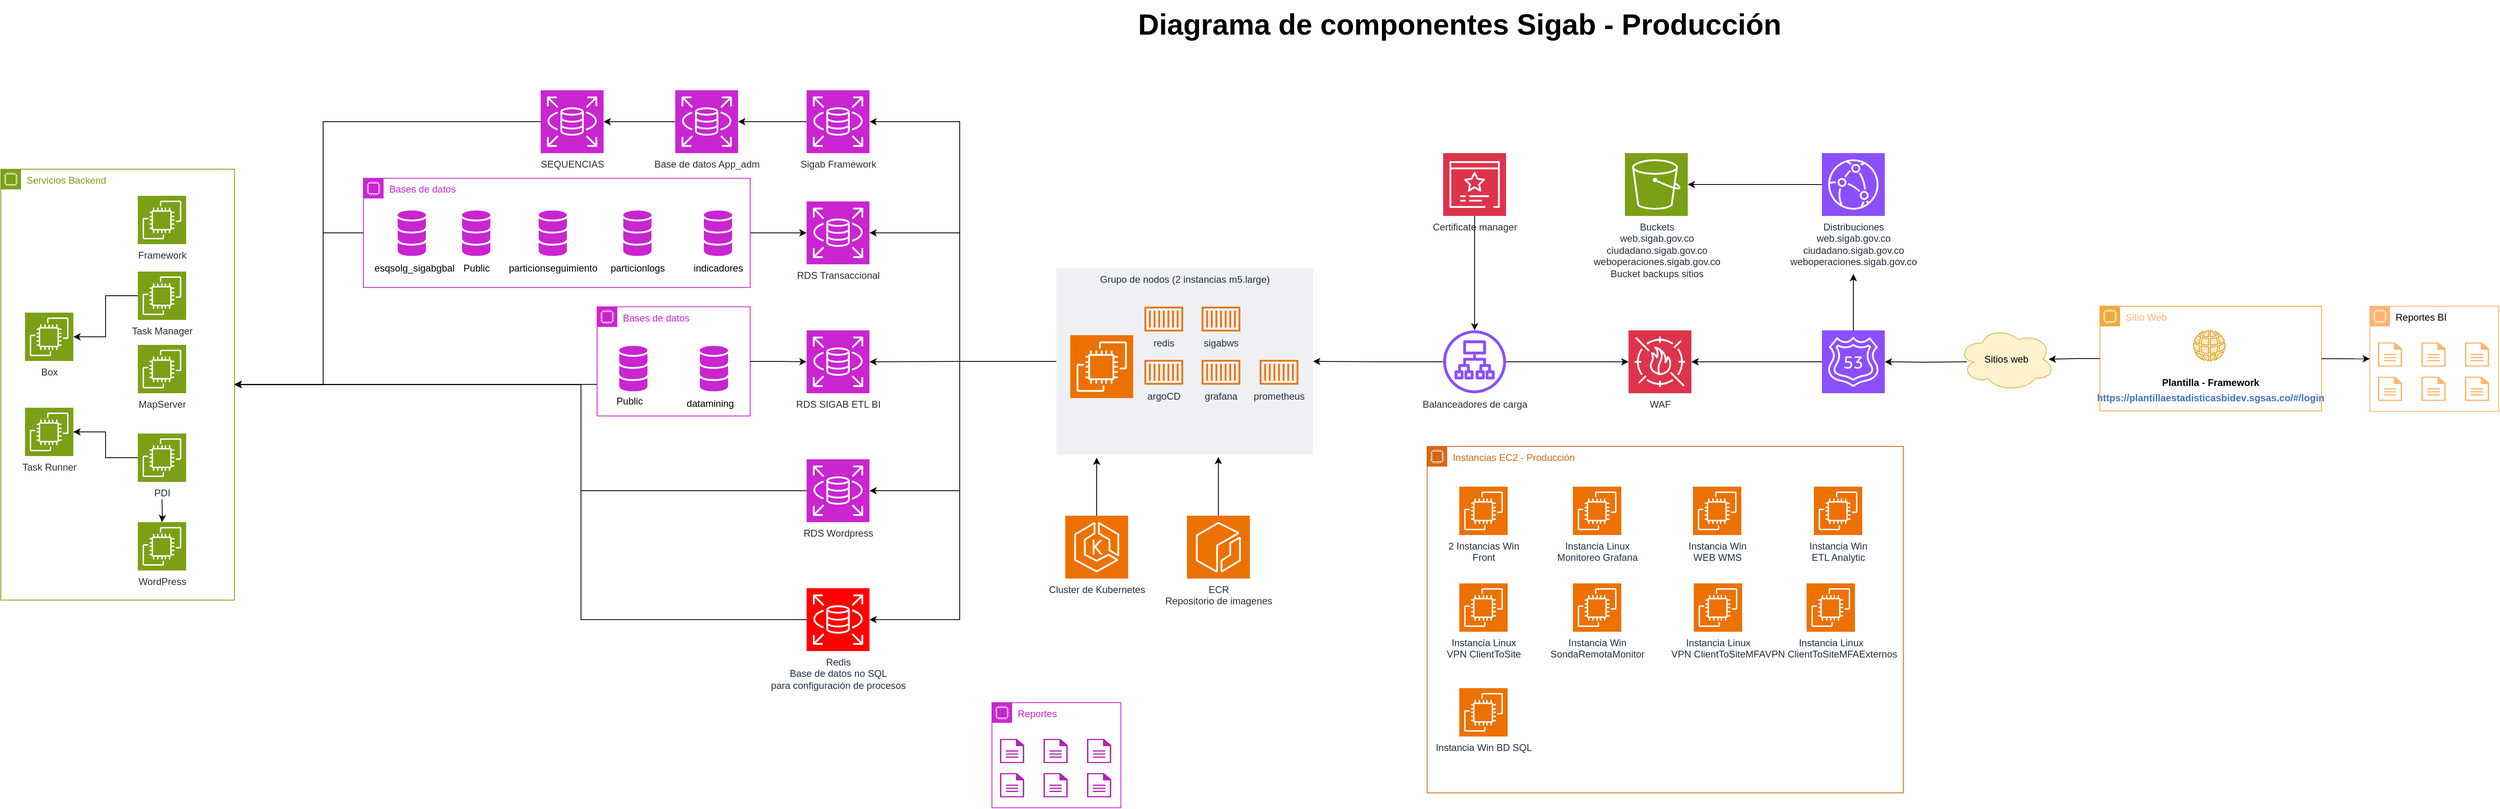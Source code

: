 <mxfile version="24.9.3">
  <diagram name="Página-1" id="Zlu9ByVIFABH_KwIn2tE">
    <mxGraphModel dx="3088" dy="1907" grid="1" gridSize="10" guides="1" tooltips="1" connect="1" arrows="1" fold="1" page="1" pageScale="1" pageWidth="827" pageHeight="1169" math="0" shadow="0">
      <root>
        <mxCell id="0" />
        <mxCell id="1" parent="0" />
        <mxCell id="5bqz2XkuT6iUcLr_zESf-1" value="&lt;font color=&quot;#c925d1&quot;&gt;Reportes&lt;/font&gt;" style="points=[[0,0],[0.25,0],[0.5,0],[0.75,0],[1,0],[1,0.25],[1,0.5],[1,0.75],[1,1],[0.75,1],[0.5,1],[0.25,1],[0,1],[0,0.75],[0,0.5],[0,0.25]];outlineConnect=0;gradientColor=none;html=1;whiteSpace=wrap;fontSize=12;fontStyle=0;container=1;pointerEvents=0;collapsible=0;recursiveResize=0;shape=mxgraph.aws4.group;grIcon=mxgraph.aws4.group_ec2_instance_contents;strokeColor=#C925D1;fillColor=none;verticalAlign=top;align=left;spacingLeft=30;fontColor=#D86613;dashed=0;" parent="1" vertex="1">
          <mxGeometry x="200" y="52" width="160" height="130.5" as="geometry" />
        </mxCell>
        <mxCell id="5bqz2XkuT6iUcLr_zESf-2" value="" style="sketch=0;pointerEvents=1;shadow=0;dashed=0;html=1;strokeColor=none;fillColor=#B121B8;labelPosition=center;verticalLabelPosition=bottom;verticalAlign=top;outlineConnect=0;align=center;shape=mxgraph.office.concepts.document;" parent="5bqz2XkuT6iUcLr_zESf-1" vertex="1">
          <mxGeometry x="10" y="45" width="30" height="30" as="geometry" />
        </mxCell>
        <mxCell id="5bqz2XkuT6iUcLr_zESf-3" value="" style="sketch=0;pointerEvents=1;shadow=0;dashed=0;html=1;strokeColor=none;fillColor=#B121B8;labelPosition=center;verticalLabelPosition=bottom;verticalAlign=top;outlineConnect=0;align=center;shape=mxgraph.office.concepts.document;" parent="5bqz2XkuT6iUcLr_zESf-1" vertex="1">
          <mxGeometry x="10" y="87.5" width="30" height="30" as="geometry" />
        </mxCell>
        <mxCell id="5bqz2XkuT6iUcLr_zESf-4" value="" style="sketch=0;pointerEvents=1;shadow=0;dashed=0;html=1;strokeColor=none;fillColor=#B121B8;labelPosition=center;verticalLabelPosition=bottom;verticalAlign=top;outlineConnect=0;align=center;shape=mxgraph.office.concepts.document;" parent="5bqz2XkuT6iUcLr_zESf-1" vertex="1">
          <mxGeometry x="64" y="87.5" width="30" height="30" as="geometry" />
        </mxCell>
        <mxCell id="5bqz2XkuT6iUcLr_zESf-5" value="" style="sketch=0;pointerEvents=1;shadow=0;dashed=0;html=1;strokeColor=none;fillColor=#B121B8;labelPosition=center;verticalLabelPosition=bottom;verticalAlign=top;outlineConnect=0;align=center;shape=mxgraph.office.concepts.document;" parent="5bqz2XkuT6iUcLr_zESf-1" vertex="1">
          <mxGeometry x="64" y="45" width="30" height="30" as="geometry" />
        </mxCell>
        <mxCell id="5bqz2XkuT6iUcLr_zESf-6" value="" style="sketch=0;pointerEvents=1;shadow=0;dashed=0;html=1;strokeColor=none;fillColor=#B121B8;labelPosition=center;verticalLabelPosition=bottom;verticalAlign=top;outlineConnect=0;align=center;shape=mxgraph.office.concepts.document;" parent="5bqz2XkuT6iUcLr_zESf-1" vertex="1">
          <mxGeometry x="118" y="87.5" width="30" height="30" as="geometry" />
        </mxCell>
        <mxCell id="5bqz2XkuT6iUcLr_zESf-7" value="" style="sketch=0;pointerEvents=1;shadow=0;dashed=0;html=1;strokeColor=none;fillColor=#B121B8;labelPosition=center;verticalLabelPosition=bottom;verticalAlign=top;outlineConnect=0;align=center;shape=mxgraph.office.concepts.document;" parent="5bqz2XkuT6iUcLr_zESf-1" vertex="1">
          <mxGeometry x="118" y="45" width="30" height="30" as="geometry" />
        </mxCell>
        <mxCell id="ElAwQmVQCS1_ze1naP4R-1" value="Balanceadores de carga" style="sketch=0;outlineConnect=0;fontColor=#232F3E;gradientColor=none;fillColor=#8C4FFF;strokeColor=none;dashed=0;verticalLabelPosition=bottom;verticalAlign=top;align=center;html=1;fontSize=12;fontStyle=0;aspect=fixed;pointerEvents=1;shape=mxgraph.aws4.application_load_balancer;" parent="1" vertex="1">
          <mxGeometry x="760" y="-410" width="78" height="78" as="geometry" />
        </mxCell>
        <mxCell id="ElAwQmVQCS1_ze1naP4R-2" value="" style="sketch=0;points=[[0,0,0],[0.25,0,0],[0.5,0,0],[0.75,0,0],[1,0,0],[0,1,0],[0.25,1,0],[0.5,1,0],[0.75,1,0],[1,1,0],[0,0.25,0],[0,0.5,0],[0,0.75,0],[1,0.25,0],[1,0.5,0],[1,0.75,0]];outlineConnect=0;fontColor=#232F3E;fillColor=#8C4FFF;strokeColor=#ffffff;dashed=0;verticalLabelPosition=bottom;verticalAlign=top;align=center;html=1;fontSize=12;fontStyle=0;aspect=fixed;shape=mxgraph.aws4.resourceIcon;resIcon=mxgraph.aws4.route_53;" parent="1" vertex="1">
          <mxGeometry x="1230" y="-410" width="78" height="78" as="geometry" />
        </mxCell>
        <mxCell id="ElAwQmVQCS1_ze1naP4R-3" value="RDS Transaccional" style="sketch=0;points=[[0,0,0],[0.25,0,0],[0.5,0,0],[0.75,0,0],[1,0,0],[0,1,0],[0.25,1,0],[0.5,1,0],[0.75,1,0],[1,1,0],[0,0.25,0],[0,0.5,0],[0,0.75,0],[1,0.25,0],[1,0.5,0],[1,0.75,0]];outlineConnect=0;fontColor=#232F3E;fillColor=#C925D1;strokeColor=#ffffff;dashed=0;verticalLabelPosition=bottom;verticalAlign=top;align=center;html=1;fontSize=12;fontStyle=0;aspect=fixed;shape=mxgraph.aws4.resourceIcon;resIcon=mxgraph.aws4.rds;" parent="1" vertex="1">
          <mxGeometry x="-30" y="-570" width="78" height="78" as="geometry" />
        </mxCell>
        <mxCell id="ElAwQmVQCS1_ze1naP4R-4" value="RDS SIGAB ETL BI" style="sketch=0;points=[[0,0,0],[0.25,0,0],[0.5,0,0],[0.75,0,0],[1,0,0],[0,1,0],[0.25,1,0],[0.5,1,0],[0.75,1,0],[1,1,0],[0,0.25,0],[0,0.5,0],[0,0.75,0],[1,0.25,0],[1,0.5,0],[1,0.75,0]];outlineConnect=0;fontColor=#232F3E;fillColor=#C925D1;strokeColor=#ffffff;dashed=0;verticalLabelPosition=bottom;verticalAlign=top;align=center;html=1;fontSize=12;fontStyle=0;aspect=fixed;shape=mxgraph.aws4.resourceIcon;resIcon=mxgraph.aws4.rds;" parent="1" vertex="1">
          <mxGeometry x="-30" y="-410" width="78" height="78" as="geometry" />
        </mxCell>
        <mxCell id="ElAwQmVQCS1_ze1naP4R-5" style="edgeStyle=orthogonalEdgeStyle;rounded=0;orthogonalLoop=1;jettySize=auto;html=1;" parent="1" source="ElAwQmVQCS1_ze1naP4R-6" target="ElAwQmVQCS1_ze1naP4R-107" edge="1">
          <mxGeometry relative="1" as="geometry">
            <Array as="points">
              <mxPoint x="-310" y="-211" />
              <mxPoint x="-310" y="-343" />
            </Array>
          </mxGeometry>
        </mxCell>
        <mxCell id="ElAwQmVQCS1_ze1naP4R-6" value="&lt;div&gt;RDS Wordpress&lt;/div&gt;" style="sketch=0;points=[[0,0,0],[0.25,0,0],[0.5,0,0],[0.75,0,0],[1,0,0],[0,1,0],[0.25,1,0],[0.5,1,0],[0.75,1,0],[1,1,0],[0,0.25,0],[0,0.5,0],[0,0.75,0],[1,0.25,0],[1,0.5,0],[1,0.75,0]];outlineConnect=0;fontColor=#232F3E;fillColor=#C925D1;strokeColor=#ffffff;dashed=0;verticalLabelPosition=bottom;verticalAlign=top;align=center;html=1;fontSize=12;fontStyle=0;aspect=fixed;shape=mxgraph.aws4.resourceIcon;resIcon=mxgraph.aws4.rds;" parent="1" vertex="1">
          <mxGeometry x="-30" y="-250" width="78" height="78" as="geometry" />
        </mxCell>
        <mxCell id="ElAwQmVQCS1_ze1naP4R-7" value="" style="group;movable=1;resizable=1;rotatable=1;deletable=1;editable=1;locked=0;connectable=1;" parent="1" vertex="1" connectable="0">
          <mxGeometry x="280" y="-487" width="318.5" height="231" as="geometry" />
        </mxCell>
        <mxCell id="ElAwQmVQCS1_ze1naP4R-8" value="Grupo de nodos (2 instancias m5.large)" style="fillColor=#EFF0F3;strokeColor=none;dashed=0;verticalAlign=top;fontStyle=0;fontColor=#232F3D;whiteSpace=wrap;html=1;" parent="ElAwQmVQCS1_ze1naP4R-7" vertex="1">
          <mxGeometry width="318.5" height="231" as="geometry" />
        </mxCell>
        <mxCell id="ElAwQmVQCS1_ze1naP4R-9" value="" style="sketch=0;points=[[0,0,0],[0.25,0,0],[0.5,0,0],[0.75,0,0],[1,0,0],[0,1,0],[0.25,1,0],[0.5,1,0],[0.75,1,0],[1,1,0],[0,0.25,0],[0,0.5,0],[0,0.75,0],[1,0.25,0],[1,0.5,0],[1,0.75,0]];outlineConnect=0;fontColor=#232F3E;fillColor=#ED7100;strokeColor=#ffffff;dashed=0;verticalLabelPosition=bottom;verticalAlign=top;align=center;html=1;fontSize=12;fontStyle=0;aspect=fixed;shape=mxgraph.aws4.resourceIcon;resIcon=mxgraph.aws4.ec2;" parent="ElAwQmVQCS1_ze1naP4R-7" vertex="1">
          <mxGeometry x="17.25" y="83" width="78" height="78" as="geometry" />
        </mxCell>
        <mxCell id="ElAwQmVQCS1_ze1naP4R-10" value="&lt;div&gt;redis&lt;/div&gt;&lt;div&gt;&lt;br&gt;&lt;/div&gt;" style="sketch=0;outlineConnect=0;fontColor=#232F3E;gradientColor=none;fillColor=#ED7100;strokeColor=none;dashed=0;verticalLabelPosition=bottom;verticalAlign=top;align=center;html=1;fontSize=12;fontStyle=0;aspect=fixed;pointerEvents=1;shape=mxgraph.aws4.container_1;" parent="ElAwQmVQCS1_ze1naP4R-7" vertex="1">
          <mxGeometry x="109.25" y="47.5" width="48" height="31" as="geometry" />
        </mxCell>
        <mxCell id="ElAwQmVQCS1_ze1naP4R-11" value="sigabws" style="sketch=0;outlineConnect=0;fontColor=#232F3E;gradientColor=none;fillColor=#ED7100;strokeColor=none;dashed=0;verticalLabelPosition=bottom;verticalAlign=top;align=center;html=1;fontSize=12;fontStyle=0;aspect=fixed;pointerEvents=1;shape=mxgraph.aws4.container_1;" parent="ElAwQmVQCS1_ze1naP4R-7" vertex="1">
          <mxGeometry x="180.25" y="47.5" width="48" height="31" as="geometry" />
        </mxCell>
        <mxCell id="ElAwQmVQCS1_ze1naP4R-12" value="grafana" style="sketch=0;outlineConnect=0;fontColor=#232F3E;gradientColor=none;fillColor=#ED7100;strokeColor=none;dashed=0;verticalLabelPosition=bottom;verticalAlign=top;align=center;html=1;fontSize=12;fontStyle=0;aspect=fixed;pointerEvents=1;shape=mxgraph.aws4.container_1;" parent="ElAwQmVQCS1_ze1naP4R-7" vertex="1">
          <mxGeometry x="180.25" y="113.5" width="48" height="31" as="geometry" />
        </mxCell>
        <mxCell id="ElAwQmVQCS1_ze1naP4R-13" value="prometheus" style="sketch=0;outlineConnect=0;fontColor=#232F3E;gradientColor=none;fillColor=#ED7100;strokeColor=none;dashed=0;verticalLabelPosition=bottom;verticalAlign=top;align=center;html=1;fontSize=12;fontStyle=0;aspect=fixed;pointerEvents=1;shape=mxgraph.aws4.container_1;" parent="ElAwQmVQCS1_ze1naP4R-7" vertex="1">
          <mxGeometry x="252.25" y="113.5" width="48" height="31" as="geometry" />
        </mxCell>
        <mxCell id="ElAwQmVQCS1_ze1naP4R-14" value="&lt;div&gt;argoCD&lt;/div&gt;" style="sketch=0;outlineConnect=0;fontColor=#232F3E;gradientColor=none;fillColor=#ED7100;strokeColor=none;dashed=0;verticalLabelPosition=bottom;verticalAlign=top;align=center;html=1;fontSize=12;fontStyle=0;aspect=fixed;pointerEvents=1;shape=mxgraph.aws4.container_1;" parent="ElAwQmVQCS1_ze1naP4R-7" vertex="1">
          <mxGeometry x="109.25" y="113.5" width="48" height="31" as="geometry" />
        </mxCell>
        <mxCell id="ElAwQmVQCS1_ze1naP4R-15" value="&lt;font style=&quot;font-size: 36px;&quot;&gt;Diagrama de componentes Sigab - Producción&lt;/font&gt;" style="text;strokeColor=none;fillColor=none;html=1;fontSize=24;fontStyle=1;verticalAlign=middle;align=center;" parent="1" vertex="1">
          <mxGeometry x="-30" y="-820" width="1620" height="60" as="geometry" />
        </mxCell>
        <mxCell id="ElAwQmVQCS1_ze1naP4R-16" style="edgeStyle=orthogonalEdgeStyle;rounded=0;orthogonalLoop=1;jettySize=auto;html=1;entryX=1;entryY=0.5;entryDx=0;entryDy=0;entryPerimeter=0;" parent="1" source="ElAwQmVQCS1_ze1naP4R-8" target="ElAwQmVQCS1_ze1naP4R-3" edge="1">
          <mxGeometry relative="1" as="geometry">
            <Array as="points">
              <mxPoint x="160" y="-372" />
              <mxPoint x="160" y="-531" />
            </Array>
          </mxGeometry>
        </mxCell>
        <mxCell id="ElAwQmVQCS1_ze1naP4R-17" style="edgeStyle=orthogonalEdgeStyle;rounded=0;orthogonalLoop=1;jettySize=auto;html=1;entryX=1;entryY=0.5;entryDx=0;entryDy=0;entryPerimeter=0;" parent="1" source="ElAwQmVQCS1_ze1naP4R-8" target="ElAwQmVQCS1_ze1naP4R-4" edge="1">
          <mxGeometry relative="1" as="geometry" />
        </mxCell>
        <mxCell id="ElAwQmVQCS1_ze1naP4R-18" style="edgeStyle=orthogonalEdgeStyle;rounded=0;orthogonalLoop=1;jettySize=auto;html=1;entryX=1;entryY=0.5;entryDx=0;entryDy=0;entryPerimeter=0;" parent="1" source="ElAwQmVQCS1_ze1naP4R-8" target="ElAwQmVQCS1_ze1naP4R-6" edge="1">
          <mxGeometry relative="1" as="geometry">
            <Array as="points">
              <mxPoint x="160" y="-372" />
              <mxPoint x="160" y="-211" />
            </Array>
          </mxGeometry>
        </mxCell>
        <mxCell id="ElAwQmVQCS1_ze1naP4R-19" value="Cluster de Kubernetes" style="sketch=0;points=[[0,0,0],[0.25,0,0],[0.5,0,0],[0.75,0,0],[1,0,0],[0,1,0],[0.25,1,0],[0.5,1,0],[0.75,1,0],[1,1,0],[0,0.25,0],[0,0.5,0],[0,0.75,0],[1,0.25,0],[1,0.5,0],[1,0.75,0]];outlineConnect=0;fontColor=#232F3E;fillColor=#ED7100;strokeColor=#ffffff;dashed=0;verticalLabelPosition=bottom;verticalAlign=top;align=center;html=1;fontSize=12;fontStyle=0;aspect=fixed;shape=mxgraph.aws4.resourceIcon;resIcon=mxgraph.aws4.eks;" parent="1" vertex="1">
          <mxGeometry x="291" y="-180" width="78" height="78" as="geometry" />
        </mxCell>
        <mxCell id="ElAwQmVQCS1_ze1naP4R-20" style="edgeStyle=orthogonalEdgeStyle;rounded=0;orthogonalLoop=1;jettySize=auto;html=1;entryX=0.157;entryY=1.017;entryDx=0;entryDy=0;entryPerimeter=0;" parent="1" source="ElAwQmVQCS1_ze1naP4R-19" target="ElAwQmVQCS1_ze1naP4R-7" edge="1">
          <mxGeometry relative="1" as="geometry" />
        </mxCell>
        <mxCell id="ElAwQmVQCS1_ze1naP4R-21" value="&lt;div&gt;ECR&lt;/div&gt;&lt;div&gt;Repositorio de imagenes&lt;br&gt;&lt;/div&gt;" style="sketch=0;points=[[0,0,0],[0.25,0,0],[0.5,0,0],[0.75,0,0],[1,0,0],[0,1,0],[0.25,1,0],[0.5,1,0],[0.75,1,0],[1,1,0],[0,0.25,0],[0,0.5,0],[0,0.75,0],[1,0.25,0],[1,0.5,0],[1,0.75,0]];outlineConnect=0;fontColor=#232F3E;fillColor=#ED7100;strokeColor=#ffffff;dashed=0;verticalLabelPosition=bottom;verticalAlign=top;align=center;html=1;fontSize=12;fontStyle=0;aspect=fixed;shape=mxgraph.aws4.resourceIcon;resIcon=mxgraph.aws4.ecr;" parent="1" vertex="1">
          <mxGeometry x="442" y="-180" width="78" height="78" as="geometry" />
        </mxCell>
        <mxCell id="ElAwQmVQCS1_ze1naP4R-22" style="edgeStyle=orthogonalEdgeStyle;rounded=0;orthogonalLoop=1;jettySize=auto;html=1;entryX=0.631;entryY=1.013;entryDx=0;entryDy=0;entryPerimeter=0;" parent="1" source="ElAwQmVQCS1_ze1naP4R-21" target="ElAwQmVQCS1_ze1naP4R-7" edge="1">
          <mxGeometry relative="1" as="geometry" />
        </mxCell>
        <mxCell id="ElAwQmVQCS1_ze1naP4R-24" style="edgeStyle=orthogonalEdgeStyle;rounded=0;orthogonalLoop=1;jettySize=auto;html=1;" parent="1" source="ElAwQmVQCS1_ze1naP4R-1" target="ElAwQmVQCS1_ze1naP4R-8" edge="1">
          <mxGeometry relative="1" as="geometry" />
        </mxCell>
        <mxCell id="ElAwQmVQCS1_ze1naP4R-25" value="WAF" style="sketch=0;points=[[0,0,0],[0.25,0,0],[0.5,0,0],[0.75,0,0],[1,0,0],[0,1,0],[0.25,1,0],[0.5,1,0],[0.75,1,0],[1,1,0],[0,0.25,0],[0,0.5,0],[0,0.75,0],[1,0.25,0],[1,0.5,0],[1,0.75,0]];outlineConnect=0;fontColor=#232F3E;fillColor=#DD344C;strokeColor=#ffffff;dashed=0;verticalLabelPosition=bottom;verticalAlign=top;align=center;html=1;fontSize=12;fontStyle=0;aspect=fixed;shape=mxgraph.aws4.resourceIcon;resIcon=mxgraph.aws4.waf;" parent="1" vertex="1">
          <mxGeometry x="990" y="-410" width="78" height="78" as="geometry" />
        </mxCell>
        <mxCell id="ElAwQmVQCS1_ze1naP4R-26" style="edgeStyle=orthogonalEdgeStyle;rounded=0;orthogonalLoop=1;jettySize=auto;html=1;entryX=0;entryY=0.5;entryDx=0;entryDy=0;entryPerimeter=0;" parent="1" source="ElAwQmVQCS1_ze1naP4R-1" target="ElAwQmVQCS1_ze1naP4R-25" edge="1">
          <mxGeometry relative="1" as="geometry" />
        </mxCell>
        <mxCell id="ElAwQmVQCS1_ze1naP4R-27" style="edgeStyle=orthogonalEdgeStyle;rounded=0;orthogonalLoop=1;jettySize=auto;html=1;" parent="1" source="ElAwQmVQCS1_ze1naP4R-28" target="ElAwQmVQCS1_ze1naP4R-107" edge="1">
          <mxGeometry relative="1" as="geometry">
            <Array as="points">
              <mxPoint x="-400" y="-343" />
              <mxPoint x="-400" y="-343" />
            </Array>
          </mxGeometry>
        </mxCell>
        <mxCell id="ElAwQmVQCS1_ze1naP4R-28" value="&lt;font color=&quot;#c925d1&quot;&gt;Bases de datos&amp;nbsp;&lt;/font&gt;" style="points=[[0,0],[0.25,0],[0.5,0],[0.75,0],[1,0],[1,0.25],[1,0.5],[1,0.75],[1,1],[0.75,1],[0.5,1],[0.25,1],[0,1],[0,0.75],[0,0.5],[0,0.25]];outlineConnect=0;gradientColor=none;html=1;whiteSpace=wrap;fontSize=12;fontStyle=0;container=1;pointerEvents=0;collapsible=0;recursiveResize=0;shape=mxgraph.aws4.group;grIcon=mxgraph.aws4.group_ec2_instance_contents;strokeColor=#C925D1;fillColor=none;verticalAlign=top;align=left;spacingLeft=30;fontColor=#D86613;dashed=0;" parent="1" vertex="1">
          <mxGeometry x="-290" y="-439.25" width="190" height="135.5" as="geometry" />
        </mxCell>
        <mxCell id="ElAwQmVQCS1_ze1naP4R-29" value="Public" style="text;html=1;align=center;verticalAlign=middle;resizable=0;points=[];autosize=1;strokeColor=none;fillColor=none;" parent="ElAwQmVQCS1_ze1naP4R-28" vertex="1">
          <mxGeometry x="10" y="102.25" width="60" height="30" as="geometry" />
        </mxCell>
        <mxCell id="ElAwQmVQCS1_ze1naP4R-30" value="" style="sketch=0;shadow=0;dashed=0;html=1;strokeColor=none;labelPosition=center;verticalLabelPosition=bottom;verticalAlign=top;outlineConnect=0;align=center;shape=mxgraph.office.databases.database_mini_3;fillColor=#C925D1;" parent="ElAwQmVQCS1_ze1naP4R-28" vertex="1">
          <mxGeometry x="27.5" y="48.5" width="35" height="57" as="geometry" />
        </mxCell>
        <mxCell id="ElAwQmVQCS1_ze1naP4R-31" value="" style="sketch=0;shadow=0;dashed=0;html=1;strokeColor=none;labelPosition=center;verticalLabelPosition=bottom;verticalAlign=top;outlineConnect=0;align=center;shape=mxgraph.office.databases.database_mini_3;fillColor=#C925D1;" parent="ElAwQmVQCS1_ze1naP4R-28" vertex="1">
          <mxGeometry x="127.5" y="48.5" width="35" height="57" as="geometry" />
        </mxCell>
        <mxCell id="ElAwQmVQCS1_ze1naP4R-32" value="datamining" style="text;html=1;align=center;verticalAlign=middle;resizable=0;points=[];autosize=1;strokeColor=none;fillColor=none;" parent="ElAwQmVQCS1_ze1naP4R-28" vertex="1">
          <mxGeometry x="100" y="105.5" width="80" height="30" as="geometry" />
        </mxCell>
        <mxCell id="ElAwQmVQCS1_ze1naP4R-33" style="edgeStyle=orthogonalEdgeStyle;rounded=0;orthogonalLoop=1;jettySize=auto;html=1;entryX=1;entryY=0.5;entryDx=0;entryDy=0;entryPerimeter=0;" parent="1" source="ElAwQmVQCS1_ze1naP4R-2" target="ElAwQmVQCS1_ze1naP4R-25" edge="1">
          <mxGeometry relative="1" as="geometry" />
        </mxCell>
        <mxCell id="ElAwQmVQCS1_ze1naP4R-34" style="edgeStyle=orthogonalEdgeStyle;rounded=0;orthogonalLoop=1;jettySize=auto;html=1;" parent="1" source="ElAwQmVQCS1_ze1naP4R-35" target="ElAwQmVQCS1_ze1naP4R-1" edge="1">
          <mxGeometry relative="1" as="geometry" />
        </mxCell>
        <mxCell id="ElAwQmVQCS1_ze1naP4R-35" value="Certificate manager" style="sketch=0;points=[[0,0,0],[0.25,0,0],[0.5,0,0],[0.75,0,0],[1,0,0],[0,1,0],[0.25,1,0],[0.5,1,0],[0.75,1,0],[1,1,0],[0,0.25,0],[0,0.5,0],[0,0.75,0],[1,0.25,0],[1,0.5,0],[1,0.75,0]];outlineConnect=0;fontColor=#232F3E;fillColor=#DD344C;strokeColor=#ffffff;dashed=0;verticalLabelPosition=bottom;verticalAlign=top;align=center;html=1;fontSize=12;fontStyle=0;aspect=fixed;shape=mxgraph.aws4.resourceIcon;resIcon=mxgraph.aws4.certificate_manager_3;" parent="1" vertex="1">
          <mxGeometry x="760" y="-630" width="78" height="78" as="geometry" />
        </mxCell>
        <mxCell id="ElAwQmVQCS1_ze1naP4R-38" value="Sitios web" style="ellipse;shape=cloud;whiteSpace=wrap;html=1;fillColor=#fff2cc;strokeColor=#d6b656;" parent="1" vertex="1">
          <mxGeometry x="1399" y="-414.5" width="120" height="80" as="geometry" />
        </mxCell>
        <mxCell id="ElAwQmVQCS1_ze1naP4R-41" style="edgeStyle=orthogonalEdgeStyle;rounded=0;orthogonalLoop=1;jettySize=auto;html=1;entryX=1;entryY=0.5;entryDx=0;entryDy=0;entryPerimeter=0;" parent="1" target="ElAwQmVQCS1_ze1naP4R-2" edge="1">
          <mxGeometry relative="1" as="geometry">
            <mxPoint x="1410" y="-371" as="sourcePoint" />
          </mxGeometry>
        </mxCell>
        <mxCell id="ElAwQmVQCS1_ze1naP4R-47" value="&lt;div&gt;Buckets&lt;/div&gt;&lt;div&gt;&lt;div&gt;web.sigab.gov.co&lt;/div&gt;ciudadano.sigab.gov.co&lt;/div&gt;&lt;div&gt;weboperaciones.sigab.gov.co&lt;/div&gt;&lt;div&gt;Bucket backups sitios&lt;/div&gt;&lt;div&gt;&lt;br&gt;&lt;/div&gt;" style="sketch=0;points=[[0,0,0],[0.25,0,0],[0.5,0,0],[0.75,0,0],[1,0,0],[0,1,0],[0.25,1,0],[0.5,1,0],[0.75,1,0],[1,1,0],[0,0.25,0],[0,0.5,0],[0,0.75,0],[1,0.25,0],[1,0.5,0],[1,0.75,0]];outlineConnect=0;fontColor=#232F3E;fillColor=#7AA116;strokeColor=#ffffff;dashed=0;verticalLabelPosition=bottom;verticalAlign=top;align=center;html=1;fontSize=12;fontStyle=0;aspect=fixed;shape=mxgraph.aws4.resourceIcon;resIcon=mxgraph.aws4.s3;" parent="1" vertex="1">
          <mxGeometry x="985.5" y="-630" width="78" height="78" as="geometry" />
        </mxCell>
        <mxCell id="ElAwQmVQCS1_ze1naP4R-48" value="&lt;div&gt;Distribuciones&lt;/div&gt;&lt;div&gt;web.sigab.gov.co&lt;/div&gt;&lt;div&gt;ciudadano.sigab.gov.co&lt;br&gt;&lt;/div&gt;&lt;div&gt;&lt;div&gt;weboperaciones.sigab.gov.co&lt;/div&gt;&lt;/div&gt;&lt;div&gt;&lt;br&gt;&lt;/div&gt;" style="sketch=0;points=[[0,0,0],[0.25,0,0],[0.5,0,0],[0.75,0,0],[1,0,0],[0,1,0],[0.25,1,0],[0.5,1,0],[0.75,1,0],[1,1,0],[0,0.25,0],[0,0.5,0],[0,0.75,0],[1,0.25,0],[1,0.5,0],[1,0.75,0]];outlineConnect=0;fontColor=#232F3E;fillColor=#8C4FFF;strokeColor=#ffffff;dashed=0;verticalLabelPosition=bottom;verticalAlign=top;align=center;html=1;fontSize=12;fontStyle=0;aspect=fixed;shape=mxgraph.aws4.resourceIcon;resIcon=mxgraph.aws4.cloudfront;" parent="1" vertex="1">
          <mxGeometry x="1230" y="-630" width="78" height="78" as="geometry" />
        </mxCell>
        <mxCell id="ElAwQmVQCS1_ze1naP4R-49" style="edgeStyle=orthogonalEdgeStyle;rounded=0;orthogonalLoop=1;jettySize=auto;html=1;" parent="1" source="ElAwQmVQCS1_ze1naP4R-2" edge="1">
          <mxGeometry relative="1" as="geometry">
            <mxPoint x="1269" y="-480" as="targetPoint" />
          </mxGeometry>
        </mxCell>
        <mxCell id="ElAwQmVQCS1_ze1naP4R-50" style="edgeStyle=orthogonalEdgeStyle;rounded=0;orthogonalLoop=1;jettySize=auto;html=1;entryX=1;entryY=0.5;entryDx=0;entryDy=0;entryPerimeter=0;" parent="1" source="ElAwQmVQCS1_ze1naP4R-48" target="ElAwQmVQCS1_ze1naP4R-47" edge="1">
          <mxGeometry relative="1" as="geometry" />
        </mxCell>
        <mxCell id="ElAwQmVQCS1_ze1naP4R-56" value="" style="edgeStyle=orthogonalEdgeStyle;rounded=0;orthogonalLoop=1;jettySize=auto;html=1;" parent="1" source="ElAwQmVQCS1_ze1naP4R-57" target="ElAwQmVQCS1_ze1naP4R-61" edge="1">
          <mxGeometry relative="1" as="geometry" />
        </mxCell>
        <mxCell id="ElAwQmVQCS1_ze1naP4R-57" value="Sigab Framework" style="sketch=0;points=[[0,0,0],[0.25,0,0],[0.5,0,0],[0.75,0,0],[1,0,0],[0,1,0],[0.25,1,0],[0.5,1,0],[0.75,1,0],[1,1,0],[0,0.25,0],[0,0.5,0],[0,0.75,0],[1,0.25,0],[1,0.5,0],[1,0.75,0]];outlineConnect=0;fontColor=#232F3E;fillColor=#C925D1;strokeColor=#ffffff;dashed=0;verticalLabelPosition=bottom;verticalAlign=top;align=center;html=1;fontSize=12;fontStyle=0;aspect=fixed;shape=mxgraph.aws4.resourceIcon;resIcon=mxgraph.aws4.rds;" parent="1" vertex="1">
          <mxGeometry x="-30" y="-708" width="78" height="78" as="geometry" />
        </mxCell>
        <mxCell id="ElAwQmVQCS1_ze1naP4R-58" style="edgeStyle=orthogonalEdgeStyle;rounded=0;orthogonalLoop=1;jettySize=auto;html=1;entryX=1;entryY=0.5;entryDx=0;entryDy=0;" parent="1" source="ElAwQmVQCS1_ze1naP4R-59" target="ElAwQmVQCS1_ze1naP4R-107" edge="1">
          <mxGeometry relative="1" as="geometry">
            <Array as="points">
              <mxPoint x="-310" y="-51" />
              <mxPoint x="-310" y="-343" />
            </Array>
          </mxGeometry>
        </mxCell>
        <mxCell id="ElAwQmVQCS1_ze1naP4R-59" value="Redis&lt;div&gt;Base de datos no SQL&lt;/div&gt;&lt;div&gt;para configuración de procesos&lt;/div&gt;" style="sketch=0;points=[[0,0,0],[0.25,0,0],[0.5,0,0],[0.75,0,0],[1,0,0],[0,1,0],[0.25,1,0],[0.5,1,0],[0.75,1,0],[1,1,0],[0,0.25,0],[0,0.5,0],[0,0.75,0],[1,0.25,0],[1,0.5,0],[1,0.75,0]];outlineConnect=0;fontColor=#232F3E;fillColor=#FF0000;strokeColor=#ffffff;dashed=0;verticalLabelPosition=bottom;verticalAlign=top;align=center;html=1;fontSize=12;fontStyle=0;aspect=fixed;shape=mxgraph.aws4.resourceIcon;resIcon=mxgraph.aws4.rds;" parent="1" vertex="1">
          <mxGeometry x="-30" y="-90" width="78" height="78" as="geometry" />
        </mxCell>
        <mxCell id="ElAwQmVQCS1_ze1naP4R-60" value="" style="edgeStyle=orthogonalEdgeStyle;rounded=0;orthogonalLoop=1;jettySize=auto;html=1;" parent="1" source="ElAwQmVQCS1_ze1naP4R-61" target="ElAwQmVQCS1_ze1naP4R-63" edge="1">
          <mxGeometry relative="1" as="geometry" />
        </mxCell>
        <mxCell id="ElAwQmVQCS1_ze1naP4R-61" value="Base de datos App_adm" style="sketch=0;points=[[0,0,0],[0.25,0,0],[0.5,0,0],[0.75,0,0],[1,0,0],[0,1,0],[0.25,1,0],[0.5,1,0],[0.75,1,0],[1,1,0],[0,0.25,0],[0,0.5,0],[0,0.75,0],[1,0.25,0],[1,0.5,0],[1,0.75,0]];outlineConnect=0;fontColor=#232F3E;fillColor=#C925D1;strokeColor=#ffffff;dashed=0;verticalLabelPosition=bottom;verticalAlign=top;align=center;html=1;fontSize=12;fontStyle=0;aspect=fixed;shape=mxgraph.aws4.resourceIcon;resIcon=mxgraph.aws4.rds;" parent="1" vertex="1">
          <mxGeometry x="-193" y="-708" width="78" height="78" as="geometry" />
        </mxCell>
        <mxCell id="ElAwQmVQCS1_ze1naP4R-62" style="edgeStyle=orthogonalEdgeStyle;rounded=0;orthogonalLoop=1;jettySize=auto;html=1;entryX=1;entryY=0.5;entryDx=0;entryDy=0;" parent="1" source="ElAwQmVQCS1_ze1naP4R-63" target="ElAwQmVQCS1_ze1naP4R-107" edge="1">
          <mxGeometry relative="1" as="geometry">
            <Array as="points">
              <mxPoint x="-630" y="-669" />
              <mxPoint x="-630" y="-343" />
            </Array>
          </mxGeometry>
        </mxCell>
        <mxCell id="ElAwQmVQCS1_ze1naP4R-63" value="SEQUENCIAS" style="sketch=0;points=[[0,0,0],[0.25,0,0],[0.5,0,0],[0.75,0,0],[1,0,0],[0,1,0],[0.25,1,0],[0.5,1,0],[0.75,1,0],[1,1,0],[0,0.25,0],[0,0.5,0],[0,0.75,0],[1,0.25,0],[1,0.5,0],[1,0.75,0]];outlineConnect=0;fontColor=#232F3E;fillColor=#C925D1;strokeColor=#ffffff;dashed=0;verticalLabelPosition=bottom;verticalAlign=top;align=center;html=1;fontSize=12;fontStyle=0;aspect=fixed;shape=mxgraph.aws4.resourceIcon;resIcon=mxgraph.aws4.rds;" parent="1" vertex="1">
          <mxGeometry x="-360" y="-708" width="78" height="78" as="geometry" />
        </mxCell>
        <mxCell id="ElAwQmVQCS1_ze1naP4R-64" style="edgeStyle=orthogonalEdgeStyle;rounded=0;orthogonalLoop=1;jettySize=auto;html=1;entryX=0;entryY=0.5;entryDx=0;entryDy=0;entryPerimeter=0;" parent="1" source="ElAwQmVQCS1_ze1naP4R-28" target="ElAwQmVQCS1_ze1naP4R-4" edge="1">
          <mxGeometry relative="1" as="geometry" />
        </mxCell>
        <mxCell id="ElAwQmVQCS1_ze1naP4R-65" value="" style="edgeStyle=orthogonalEdgeStyle;rounded=0;orthogonalLoop=1;jettySize=auto;html=1;" parent="1" source="ElAwQmVQCS1_ze1naP4R-67" target="ElAwQmVQCS1_ze1naP4R-3" edge="1">
          <mxGeometry relative="1" as="geometry" />
        </mxCell>
        <mxCell id="ElAwQmVQCS1_ze1naP4R-66" style="edgeStyle=orthogonalEdgeStyle;rounded=0;orthogonalLoop=1;jettySize=auto;html=1;" parent="1" source="ElAwQmVQCS1_ze1naP4R-67" target="ElAwQmVQCS1_ze1naP4R-107" edge="1">
          <mxGeometry relative="1" as="geometry">
            <Array as="points">
              <mxPoint x="-630" y="-531" />
              <mxPoint x="-630" y="-343" />
            </Array>
          </mxGeometry>
        </mxCell>
        <mxCell id="ElAwQmVQCS1_ze1naP4R-67" value="&lt;font color=&quot;#c925d1&quot;&gt;Bases de datos&amp;nbsp;&lt;/font&gt;" style="points=[[0,0],[0.25,0],[0.5,0],[0.75,0],[1,0],[1,0.25],[1,0.5],[1,0.75],[1,1],[0.75,1],[0.5,1],[0.25,1],[0,1],[0,0.75],[0,0.5],[0,0.25]];outlineConnect=0;gradientColor=none;html=1;whiteSpace=wrap;fontSize=12;fontStyle=0;container=1;pointerEvents=0;collapsible=0;recursiveResize=0;shape=mxgraph.aws4.group;grIcon=mxgraph.aws4.group_ec2_instance_contents;strokeColor=#C925D1;fillColor=none;verticalAlign=top;align=left;spacingLeft=30;fontColor=#D86613;dashed=0;" parent="1" vertex="1">
          <mxGeometry x="-580" y="-598.75" width="480" height="135.5" as="geometry" />
        </mxCell>
        <mxCell id="ElAwQmVQCS1_ze1naP4R-68" value="" style="sketch=0;shadow=0;dashed=0;html=1;strokeColor=none;labelPosition=center;verticalLabelPosition=bottom;verticalAlign=top;outlineConnect=0;align=center;shape=mxgraph.office.databases.database_mini_3;fillColor=#C925D1;" parent="ElAwQmVQCS1_ze1naP4R-67" vertex="1">
          <mxGeometry x="122.5" y="40" width="35" height="57" as="geometry" />
        </mxCell>
        <mxCell id="ElAwQmVQCS1_ze1naP4R-69" value="Public" style="text;html=1;align=center;verticalAlign=middle;resizable=0;points=[];autosize=1;strokeColor=none;fillColor=none;" parent="ElAwQmVQCS1_ze1naP4R-67" vertex="1">
          <mxGeometry x="110" y="97" width="60" height="30" as="geometry" />
        </mxCell>
        <mxCell id="ElAwQmVQCS1_ze1naP4R-70" value="" style="sketch=0;shadow=0;dashed=0;html=1;strokeColor=none;labelPosition=center;verticalLabelPosition=bottom;verticalAlign=top;outlineConnect=0;align=center;shape=mxgraph.office.databases.database_mini_3;fillColor=#C925D1;" parent="ElAwQmVQCS1_ze1naP4R-67" vertex="1">
          <mxGeometry x="217.5" y="40" width="35" height="57" as="geometry" />
        </mxCell>
        <mxCell id="ElAwQmVQCS1_ze1naP4R-71" value="particionseguimiento" style="text;html=1;align=center;verticalAlign=middle;resizable=0;points=[];autosize=1;strokeColor=none;fillColor=none;" parent="ElAwQmVQCS1_ze1naP4R-67" vertex="1">
          <mxGeometry x="170" y="97" width="130" height="30" as="geometry" />
        </mxCell>
        <mxCell id="ElAwQmVQCS1_ze1naP4R-72" value="" style="sketch=0;shadow=0;dashed=0;html=1;strokeColor=none;labelPosition=center;verticalLabelPosition=bottom;verticalAlign=top;outlineConnect=0;align=center;shape=mxgraph.office.databases.database_mini_3;fillColor=#C925D1;" parent="ElAwQmVQCS1_ze1naP4R-67" vertex="1">
          <mxGeometry x="322.5" y="40" width="35" height="57" as="geometry" />
        </mxCell>
        <mxCell id="ElAwQmVQCS1_ze1naP4R-73" value="particionlogs" style="text;html=1;align=center;verticalAlign=middle;resizable=0;points=[];autosize=1;strokeColor=none;fillColor=none;" parent="ElAwQmVQCS1_ze1naP4R-67" vertex="1">
          <mxGeometry x="295" y="97" width="90" height="30" as="geometry" />
        </mxCell>
        <mxCell id="ElAwQmVQCS1_ze1naP4R-74" value="" style="sketch=0;shadow=0;dashed=0;html=1;strokeColor=none;labelPosition=center;verticalLabelPosition=bottom;verticalAlign=top;outlineConnect=0;align=center;shape=mxgraph.office.databases.database_mini_3;fillColor=#C925D1;" parent="ElAwQmVQCS1_ze1naP4R-67" vertex="1">
          <mxGeometry x="422.5" y="40" width="35" height="57" as="geometry" />
        </mxCell>
        <mxCell id="ElAwQmVQCS1_ze1naP4R-75" value="indicadores" style="text;html=1;align=center;verticalAlign=middle;resizable=0;points=[];autosize=1;strokeColor=none;fillColor=none;" parent="ElAwQmVQCS1_ze1naP4R-67" vertex="1">
          <mxGeometry x="400" y="97" width="80" height="30" as="geometry" />
        </mxCell>
        <mxCell id="ElAwQmVQCS1_ze1naP4R-76" value="" style="sketch=0;shadow=0;dashed=0;html=1;strokeColor=none;labelPosition=center;verticalLabelPosition=bottom;verticalAlign=top;outlineConnect=0;align=center;shape=mxgraph.office.databases.database_mini_3;fillColor=#C925D1;" parent="ElAwQmVQCS1_ze1naP4R-67" vertex="1">
          <mxGeometry x="42.5" y="40" width="35" height="57" as="geometry" />
        </mxCell>
        <mxCell id="ElAwQmVQCS1_ze1naP4R-77" value="esqsolg_sigabgbal" style="text;html=1;align=center;verticalAlign=middle;resizable=0;points=[];autosize=1;strokeColor=none;fillColor=none;" parent="ElAwQmVQCS1_ze1naP4R-67" vertex="1">
          <mxGeometry x="2.5" y="97.0" width="120" height="30" as="geometry" />
        </mxCell>
        <mxCell id="ElAwQmVQCS1_ze1naP4R-90" value="&lt;font color=&quot;#ffb570&quot;&gt;Sitio Web&lt;/font&gt;" style="points=[[0,0],[0.25,0],[0.5,0],[0.75,0],[1,0],[1,0.25],[1,0.5],[1,0.75],[1,1],[0.75,1],[0.5,1],[0.25,1],[0,1],[0,0.75],[0,0.5],[0,0.25]];outlineConnect=0;gradientColor=none;html=1;whiteSpace=wrap;fontSize=12;fontStyle=0;container=1;pointerEvents=0;collapsible=0;recursiveResize=0;shape=mxgraph.aws4.group;grIcon=mxgraph.aws4.group_ec2_instance_contents;strokeColor=#ecab3c;fillColor=none;verticalAlign=top;align=left;spacingLeft=30;fontColor=#D86613;dashed=0;" parent="1" vertex="1">
          <mxGeometry x="1575" y="-440" width="275" height="130" as="geometry" />
        </mxCell>
        <mxCell id="ElAwQmVQCS1_ze1naP4R-95" value="&lt;div style=&quot;font-size: 11px;&quot;&gt;&lt;span style=&quot;accent-color: auto; place-content: normal; place-items: normal; place-self: auto; alignment-baseline: auto; anchor-name: none; animation: 0s ease 0s 1 normal none running none; animation-composition: replace; app-region: none; appearance: none; aspect-ratio: auto; backdrop-filter: none; backface-visibility: visible; background: none 0% 0% / auto repeat scroll padding-box border-box rgba(0, 0, 0, 0); background-blend-mode: normal; baseline-shift: 0px; baseline-source: auto; border-image: none 100% / 1 / 0 stretch; border-color: rgb(0, 0, 0); border-collapse: separate; border-end-end-radius: 0px; border-end-start-radius: 0px; border-width: 0px; border-style: none; border-spacing: 0px; border-start-end-radius: 0px; border-start-start-radius: 0px; border-radius: 0px; inset: auto; box-shadow: none; box-sizing: content-box; break-after: auto; break-before: auto; break-inside: auto; buffered-rendering: auto; caption-side: top; caret-color: rgb(0, 0, 0); clear: none; clip: auto; clip-path: none; clip-rule: nonzero; color-interpolation: srgb; color-interpolation-filters: linearrgb; color-rendering: auto; color-scheme: normal; columns: auto; column-fill: balance; gap: normal; column-rule: 0px rgb(0, 0, 0); column-span: none; contain: none; contain-intrinsic-block-size: none; contain-intrinsic-size: none; contain-intrinsic-inline-size: none; container: none; content: normal; content-visibility: visible; counter-increment: none; counter-reset: none; counter-set: none; cursor: text; cx: 0px; cy: 0px; d: none; direction: ltr; display: inline; dominant-baseline: auto; empty-cells: show; field-sizing: fixed; fill: rgb(0, 0, 0); fill-opacity: 1; fill-rule: nonzero; filter: none; flex: 0 1 auto; flex-flow: row; float: none; flood-color: rgb(0, 0, 0); flood-opacity: 1; font-family: Calibri, Calibri_EmbeddedFont, Calibri_MSFontService, sans-serif; font-feature-settings: normal; font-kerning: none; font-optical-sizing: auto; font-palette: normal; font-size-adjust: none; font-stretch: 100%; font-synthesis: weight style small-caps; font-variant-ligatures: none; font-variant-numeric: normal; font-variant-east-asian: normal; font-variant-alternates: normal; font-variant-position: normal; font-variation-settings: normal; font-weight: 700; forced-color-adjust: auto; grid-area: auto; grid: none; height: auto; hyphenate-character: auto; hyphenate-limit-chars: auto; hyphens: manual; image-orientation: from-image; image-rendering: auto; initial-letter: normal; inline-size: auto; inset-area: none; inset-block: auto; inset-inline: auto; isolation: auto; lighting-color: rgb(255, 255, 255); line-height: 19px; list-style: outside none disc; margin: 0px; marker: none; mask: none; mask-type: luminance; math-depth: 0; math-shift: normal; math-style: normal; max-height: none; max-width: none; min-height: 0px; min-width: 0px; mix-blend-mode: normal; object-fit: fill; object-position: 50% 50%; object-view-box: none; offset: normal; opacity: 1; order: 0; outline: rgb(0, 0, 0) none 0px; outline-offset: 0px; overflow: visible; overflow-anchor: auto; overflow-clip-margin: 0px; overflow-wrap: break-word; overlay: none; overscroll-behavior-block: auto; overscroll-behavior-inline: auto; overscroll-behavior: auto; padding: 0.787px 0px 0px; page: auto; paint-order: normal; perspective: none; perspective-origin: 0px 0px; pointer-events: all; position: static; position-anchor: auto; position-try: none; position-visibility: always; quotes: auto; r: 0px; resize: none; rotate: none; ruby-align: space-around; ruby-position: over; rx: auto; ry: auto; scale: none; scroll-behavior: auto; scroll-margin-block: 0px; scroll-margin: 0px; scroll-margin-inline: 0px; scroll-padding-block: auto; scroll-padding: auto; scroll-padding-inline: auto; scroll-snap-align: none; scroll-snap-stop: normal; scroll-snap-type: none; scroll-timeline: none; scrollbar-color: auto; scrollbar-gutter: auto; scrollbar-width: auto; shape-image-threshold: 0; shape-margin: 0px; shape-outside: none; shape-rendering: auto; speak: normal; stop-color: rgb(0, 0, 0); stop-opacity: 1; stroke: none; stroke-dasharray: none; stroke-dashoffset: 0px; stroke-linecap: butt; stroke-linejoin: miter; stroke-miterlimit: 4; stroke-opacity: 1; stroke-width: 1px; tab-size: 8; table-layout: auto; text-align: left; text-align-last: auto; text-anchor: start; text-combine-upright: none; text-decoration-style: solid; text-decoration-color: rgb(0, 0, 0); text-decoration-skip-ink: none; text-emphasis: none rgb(0, 0, 0); text-emphasis-position: over; text-orientation: mixed; text-overflow: clip; text-rendering: auto; text-shadow: none; text-size-adjust: auto; text-spacing-trim: normal; text-underline-offset: auto; text-underline-position: auto; white-space: pre-wrap; timeline-scope: none; touch-action: pan-x pan-y; transform: none; transform-box: view-box; transform-origin: 0px 0px; transform-style: flat; transition: all; translate: none; unicode-bidi: normal; user-select: text; vector-effect: none; vertical-align: -0.787px; view-timeline: none; view-transition-class: none; view-transition-name: none; visibility: visible; border-block-end: 0px none rgb(0, 0, 0); border-block-start: 0px none rgb(0, 0, 0); border-inline-end: 0px none rgb(0, 0, 0); -webkit-border-image: none; border-inline-start: 0px none rgb(0, 0, 0); -webkit-box-align: stretch; -webkit-box-decoration-break: slice; -webkit-box-direction: normal; -webkit-box-flex: 0; -webkit-box-ordinal-group: 1; -webkit-box-orient: horizontal; -webkit-box-pack: start; -webkit-font-smoothing: auto; -webkit-line-break: after-white-space; -webkit-locale: &amp;quot;ES-CO&amp;quot;; block-size: auto; margin-block: 0px; margin-inline: 0px; -webkit-mask-box-image-source: none; -webkit-mask-box-image-slice: 0 fill; -webkit-mask-box-image-width: auto; -webkit-mask-box-image-outset: 0; -webkit-mask-box-image-repeat: stretch; max-block-size: none; max-inline-size: none; min-block-size: 0px; min-inline-size: 0px; padding-block: 0.787px 0px; padding-inline: 0px; -webkit-print-color-adjust: economy; -webkit-rtl-ordering: logical; -webkit-ruby-position: before; -webkit-tap-highlight-color: rgba(0, 0, 0, 0); -webkit-text-combine: none; -webkit-text-fill-color: rgb(0, 0, 0); -webkit-text-orientation: vertical-right; -webkit-text-security: none; -webkit-text-stroke-color: rgb(0, 0, 0); -webkit-user-drag: none; -webkit-user-modify: read-write; -webkit-writing-mode: horizontal-tb; width: auto; will-change: auto; word-break: normal; writing-mode: horizontal-tb; x: 0px; y: 0px; z-index: auto; zoom: 1; font-size: 12px;&quot; lang=&quot;ES-CO&quot; class=&quot;TextRun  BCX8 SCXP43755073&quot; data-contrast=&quot;none&quot; data-usefontface=&quot;false&quot;&gt;&lt;span style=&quot;vertical-align: 0.787px; line-height: 0px; position: relative;&quot; class=&quot;NormalTextRun  BCX8 SCXP43755073&quot;&gt;Plantilla - Framework&lt;br&gt;&lt;div style=&quot;font-family: Helvetica; font-variant-ligatures: normal; font-weight: 400; text-align: center; white-space: nowrap;&quot;&gt;&lt;span style=&quot;forced-color-adjust: auto; accent-color: auto; place-content: normal; place-items: normal; place-self: auto; alignment-baseline: auto; anchor-name: none; animation: 0s ease 0s 1 normal none running none; animation-composition: replace; app-region: none; appearance: none; aspect-ratio: auto; backdrop-filter: none; backface-visibility: visible; background: none 0% 0% / auto repeat scroll padding-box border-box rgba(0, 0, 0, 0); background-blend-mode: normal; baseline-shift: 0px; baseline-source: auto; border-image: none 100% / 1 / 0 stretch; border-color: rgb(0, 0, 0); border-collapse: separate; border-end-end-radius: 0px; border-end-start-radius: 0px; border-width: 0px; border-style: none; border-spacing: 0px; border-start-end-radius: 0px; border-start-start-radius: 0px; border-radius: 0px; inset: auto; box-shadow: none; box-sizing: content-box; break-after: auto; break-before: auto; break-inside: auto; buffered-rendering: auto; caption-side: top; clear: none; clip: auto; clip-path: none; clip-rule: nonzero; color-interpolation: srgb; color-interpolation-filters: linearrgb; color-rendering: auto; color-scheme: normal; columns: auto; column-fill: balance; gap: normal; column-rule: 0px rgb(0, 0, 0); column-span: none; contain: none; contain-intrinsic-block-size: none; contain-intrinsic-size: none; contain-intrinsic-inline-size: none; container: none; content: normal; content-visibility: visible; counter-increment: none; counter-reset: none; counter-set: none; cursor: text; cx: 0px; cy: 0px; d: none; direction: ltr; display: inline; dominant-baseline: auto; empty-cells: show; field-sizing: fixed; fill: rgb(0, 0, 0); fill-opacity: 1; fill-rule: nonzero; filter: none; flex: 0 1 auto; flex-flow: row; float: none; flood-color: rgb(0, 0, 0); flood-opacity: 1; font-family: Calibri, Calibri_EmbeddedFont, Calibri_MSFontService, sans-serif; font-feature-settings: normal; font-kerning: none; font-optical-sizing: auto; font-palette: normal; font-size-adjust: none; font-stretch: 100%; font-synthesis: weight style small-caps; font-variant-ligatures: none; font-variant-numeric: normal; font-variant-east-asian: normal; font-variant-alternates: normal; font-variant-position: normal; font-variation-settings: normal; font-weight: 700; grid-area: auto; grid: none; height: auto; hyphenate-character: auto; hyphenate-limit-chars: auto; hyphens: manual; image-orientation: from-image; image-rendering: auto; initial-letter: normal; inline-size: auto; inset-area: none; inset-block: auto; inset-inline: auto; isolation: auto; lighting-color: rgb(255, 255, 255); line-height: 19px; list-style: outside none disc; margin: 0px; marker: none; mask: none; mask-type: luminance; math-depth: 0; math-shift: normal; math-style: normal; max-height: none; max-width: none; min-height: 0px; min-width: 0px; mix-blend-mode: normal; object-fit: fill; object-position: 50% 50%; object-view-box: none; offset: normal; opacity: 1; order: 0; outline: rgb(0, 0, 0) none 0px; outline-offset: 0px; overflow: visible; overflow-anchor: auto; overflow-clip-margin: 0px; overflow-wrap: break-word; overlay: none; overscroll-behavior-block: auto; overscroll-behavior-inline: auto; overscroll-behavior: auto; padding: 0.787px 0px 0px; page: auto; paint-order: normal; perspective: none; perspective-origin: 0px 0px; pointer-events: all; position: static; position-anchor: auto; position-try: none; position-visibility: always; quotes: auto; r: 0px; resize: none; rotate: none; ruby-align: space-around; ruby-position: over; rx: auto; ry: auto; scale: none; scroll-behavior: auto; scroll-margin-block: 0px; scroll-margin: 0px; scroll-margin-inline: 0px; scroll-padding-block: auto; scroll-padding: auto; scroll-padding-inline: auto; scroll-snap-align: none; scroll-snap-stop: normal; scroll-snap-type: none; scroll-timeline: none; scrollbar-color: auto; scrollbar-gutter: auto; scrollbar-width: auto; shape-image-threshold: 0; shape-margin: 0px; shape-outside: none; shape-rendering: auto; speak: normal; stop-color: rgb(0, 0, 0); stop-opacity: 1; stroke: none; stroke-dasharray: none; stroke-dashoffset: 0px; stroke-linecap: butt; stroke-linejoin: miter; stroke-miterlimit: 4; stroke-opacity: 1; stroke-width: 1px; tab-size: 8; table-layout: auto; text-align: left; text-align-last: auto; text-anchor: start; text-combine-upright: none; text-decoration-style: solid; text-decoration-color: rgb(0, 0, 0); text-decoration-skip-ink: none; text-emphasis: none rgb(0, 0, 0); text-emphasis-position: over; text-orientation: mixed; text-overflow: clip; text-rendering: auto; text-shadow: none; text-size-adjust: auto; text-spacing-trim: normal; text-underline-offset: auto; text-underline-position: auto; white-space: pre-wrap; timeline-scope: none; touch-action: pan-x pan-y; transform: none; transform-box: view-box; transform-origin: 0px 0px; transform-style: flat; transition: all; translate: none; unicode-bidi: normal; user-select: text; vector-effect: none; vertical-align: -0.787px; view-timeline: none; view-transition-class: none; view-transition-name: none; visibility: visible; border-block-end: 0px none rgb(0, 0, 0); border-block-start: 0px none rgb(0, 0, 0); border-inline-end: 0px none rgb(0, 0, 0); -webkit-border-image: none; border-inline-start: 0px none rgb(0, 0, 0); -webkit-box-align: stretch; -webkit-box-decoration-break: slice; -webkit-box-direction: normal; -webkit-box-flex: 0; -webkit-box-ordinal-group: 1; -webkit-box-orient: horizontal; -webkit-box-pack: start; -webkit-font-smoothing: auto; -webkit-line-break: after-white-space; -webkit-locale: &amp;quot;ES-CO&amp;quot;; block-size: auto; margin-block: 0px; margin-inline: 0px; -webkit-mask-box-image-source: none; -webkit-mask-box-image-slice: 0 fill; -webkit-mask-box-image-width: auto; -webkit-mask-box-image-outset: 0; -webkit-mask-box-image-repeat: stretch; max-block-size: none; max-inline-size: none; min-block-size: 0px; min-inline-size: 0px; padding-block: 0.787px 0px; padding-inline: 0px; -webkit-print-color-adjust: economy; -webkit-rtl-ordering: logical; -webkit-ruby-position: before; -webkit-tap-highlight-color: rgba(0, 0, 0, 0); -webkit-text-combine: none; -webkit-text-orientation: vertical-right; -webkit-text-security: none; -webkit-user-drag: none; -webkit-user-modify: read-write; -webkit-writing-mode: horizontal-tb; width: auto; will-change: auto; word-break: normal; writing-mode: horizontal-tb; x: 0px; y: 0px; z-index: auto; zoom: 1;&quot; lang=&quot;ES-CO&quot; class=&quot;TextRun  BCX8 SCXP43755073&quot; data-contrast=&quot;none&quot; data-usefontface=&quot;false&quot;&gt;&lt;span style=&quot;vertical-align: 0.787px; line-height: 0px; position: relative;&quot; class=&quot;NormalTextRun  BCX8 SCXP43755073&quot;&gt;&lt;span style=&quot;forced-color-adjust: auto; accent-color: auto; place-content: normal; place-items: normal; place-self: auto; alignment-baseline: auto; anchor-name: none; animation: 0s ease 0s 1 normal none running none; animation-composition: replace; app-region: none; appearance: none; aspect-ratio: auto; backdrop-filter: none; backface-visibility: visible; background: none 0% 0% / auto repeat scroll padding-box border-box rgba(0, 0, 0, 0); background-blend-mode: normal; baseline-shift: 0px; baseline-source: auto; border-image: none 100% / 1 / 0 stretch; border-color: rgb(68, 114, 196); border-collapse: separate; border-end-end-radius: 0px; border-end-start-radius: 0px; border-width: 0px; border-style: none; border-spacing: 0px; border-start-end-radius: 0px; border-start-start-radius: 0px; border-radius: 0px; inset: auto; box-shadow: none; box-sizing: content-box; break-after: auto; break-before: auto; break-inside: auto; buffered-rendering: auto; caption-side: top; caret-color: rgb(68, 114, 196); clear: none; clip: auto; clip-path: none; clip-rule: nonzero; color: rgb(68, 114, 196); color-interpolation: srgb; color-interpolation-filters: linearrgb; color-rendering: auto; color-scheme: normal; columns: auto; column-fill: balance; gap: normal; column-rule: 0px rgb(68, 114, 196); column-span: none; contain: none; contain-intrinsic-block-size: none; contain-intrinsic-size: none; contain-intrinsic-inline-size: none; container: none; content: normal; content-visibility: visible; counter-increment: none; counter-reset: none; counter-set: none; cursor: text; cx: 0px; cy: 0px; d: none; direction: ltr; display: inline; dominant-baseline: auto; empty-cells: show; field-sizing: fixed; fill: rgb(0, 0, 0); fill-opacity: 1; fill-rule: nonzero; filter: none; flex: 0 1 auto; flex-flow: row; float: none; flood-color: rgb(0, 0, 0); flood-opacity: 1; font-feature-settings: normal; font-kerning: none; font-optical-sizing: auto; font-palette: normal; font-size-adjust: none; font-stretch: 100%; font-synthesis: weight style small-caps; font-variant-numeric: normal; font-variant-east-asian: normal; font-variant-alternates: normal; font-variant-position: normal; font-variation-settings: normal; grid-area: auto; grid: none; height: auto; hyphenate-character: auto; hyphenate-limit-chars: auto; hyphens: manual; image-orientation: from-image; image-rendering: auto; initial-letter: normal; inline-size: auto; inset-area: none; inset-block: auto; inset-inline: auto; isolation: auto; lighting-color: rgb(255, 255, 255); line-height: 19px; list-style: outside none disc; margin: 0px; marker: none; mask: none; mask-type: luminance; math-depth: 0; math-shift: normal; math-style: normal; max-height: none; max-width: none; min-height: 0px; min-width: 0px; mix-blend-mode: normal; object-fit: fill; object-position: 50% 50%; object-view-box: none; offset: normal; opacity: 1; order: 0; outline: rgb(68, 114, 196) none 0px; outline-offset: 0px; overflow: visible; overflow-anchor: auto; overflow-clip-margin: 0px; overflow-wrap: break-word; overlay: none; overscroll-behavior-block: auto; overscroll-behavior-inline: auto; overscroll-behavior: auto; padding: 0.787px 0px 0px; page: auto; paint-order: normal; perspective: none; perspective-origin: 0px 0px; pointer-events: all; position: static; position-anchor: auto; position-try: none; position-visibility: always; quotes: auto; r: 0px; resize: none; rotate: none; ruby-align: space-around; ruby-position: over; rx: auto; ry: auto; scale: none; scroll-behavior: auto; scroll-margin-block: 0px; scroll-margin: 0px; scroll-margin-inline: 0px; scroll-padding-block: auto; scroll-padding: auto; scroll-padding-inline: auto; scroll-snap-align: none; scroll-snap-stop: normal; scroll-snap-type: none; scroll-timeline: none; scrollbar-color: auto; scrollbar-gutter: auto; scrollbar-width: auto; shape-image-threshold: 0; shape-margin: 0px; shape-outside: none; shape-rendering: auto; speak: normal; stop-color: rgb(0, 0, 0); stop-opacity: 1; stroke: none; stroke-dasharray: none; stroke-dashoffset: 0px; stroke-linecap: butt; stroke-linejoin: miter; stroke-miterlimit: 4; stroke-opacity: 1; stroke-width: 1px; tab-size: 8; table-layout: auto; text-align-last: auto; text-anchor: start; text-combine-upright: none; text-decoration-style: solid; text-decoration-color: rgb(68, 114, 196); text-decoration-skip-ink: none; text-emphasis: none rgb(68, 114, 196); text-emphasis-position: over; text-orientation: mixed; text-overflow: clip; text-rendering: auto; text-shadow: none; text-size-adjust: auto; text-spacing-trim: normal; text-underline-offset: auto; text-underline-position: auto; timeline-scope: none; touch-action: pan-x pan-y; transform: none; transform-box: view-box; transform-origin: 0px 0px; transform-style: flat; transition: all; translate: none; unicode-bidi: normal; user-select: text; vector-effect: none; vertical-align: -0.787px; view-timeline: none; view-transition-class: none; view-transition-name: none; visibility: visible; border-block-end: 0px none rgb(68, 114, 196); border-block-start: 0px none rgb(68, 114, 196); border-inline-end: 0px none rgb(68, 114, 196); -webkit-border-image: none; border-inline-start: 0px none rgb(68, 114, 196); -webkit-box-align: stretch; -webkit-box-decoration-break: slice; -webkit-box-direction: normal; -webkit-box-flex: 0; -webkit-box-ordinal-group: 1; -webkit-box-orient: horizontal; -webkit-box-pack: start; -webkit-font-smoothing: auto; -webkit-line-break: after-white-space; -webkit-locale: &amp;quot;ES-CO&amp;quot;; block-size: auto; margin-block: 0px; margin-inline: 0px; -webkit-mask-box-image-source: none; -webkit-mask-box-image-slice: 0 fill; -webkit-mask-box-image-width: auto; -webkit-mask-box-image-outset: 0; -webkit-mask-box-image-repeat: stretch; max-block-size: none; max-inline-size: none; min-block-size: 0px; min-inline-size: 0px; padding-block: 0.787px 0px; padding-inline: 0px; -webkit-print-color-adjust: economy; -webkit-rtl-ordering: logical; -webkit-ruby-position: before; -webkit-tap-highlight-color: rgba(0, 0, 0, 0); -webkit-text-combine: none; -webkit-text-fill-color: rgb(68, 114, 196); -webkit-text-orientation: vertical-right; -webkit-text-security: none; -webkit-text-stroke-color: rgb(68, 114, 196); -webkit-user-drag: none; -webkit-user-modify: read-write; -webkit-writing-mode: horizontal-tb; width: auto; will-change: auto; word-break: normal; writing-mode: horizontal-tb; x: 0px; y: 0px; z-index: auto; zoom: 1;&quot; lang=&quot;ES-CO&quot; class=&quot;TextRun  BCX8 SCXP43755073&quot; data-contrast=&quot;none&quot; data-usefontface=&quot;false&quot; data-scheme-color=&quot;@4472C4,4,&quot;&gt;&lt;span style=&quot;vertical-align: 0.787px; line-height: 0px; position: relative;&quot; class=&quot;NormalTextRun  BCX8 SCXP43755073&quot;&gt;https://plantillaestadisticasbidev.sgsas.co/#/login&lt;/span&gt;&lt;/span&gt;&lt;/span&gt;&lt;/span&gt;&lt;/div&gt;&lt;/span&gt;&lt;/span&gt;&lt;/div&gt;" style="text;html=1;align=center;verticalAlign=middle;resizable=0;points=[];autosize=1;strokeColor=none;fillColor=none;" parent="ElAwQmVQCS1_ze1naP4R-90" vertex="1">
          <mxGeometry x="1.75" y="80" width="270" height="50" as="geometry" />
        </mxCell>
        <mxCell id="ElAwQmVQCS1_ze1naP4R-96" value="" style="sketch=0;pointerEvents=1;shadow=0;dashed=0;html=1;strokeColor=#d79b00;fillColor=#ffe6cc;labelPosition=center;verticalLabelPosition=bottom;verticalAlign=top;outlineConnect=0;align=center;shape=mxgraph.office.concepts.globe_internet;" parent="ElAwQmVQCS1_ze1naP4R-90" vertex="1">
          <mxGeometry x="116" y="30" width="39.5" height="38" as="geometry" />
        </mxCell>
        <mxCell id="ElAwQmVQCS1_ze1naP4R-97" style="edgeStyle=orthogonalEdgeStyle;rounded=0;orthogonalLoop=1;jettySize=auto;html=1;" parent="1" source="ElAwQmVQCS1_ze1naP4R-99" target="ElAwQmVQCS1_ze1naP4R-101" edge="1">
          <mxGeometry relative="1" as="geometry" />
        </mxCell>
        <mxCell id="ElAwQmVQCS1_ze1naP4R-98" value="" style="edgeStyle=orthogonalEdgeStyle;rounded=0;orthogonalLoop=1;jettySize=auto;html=1;" parent="1" target="ElAwQmVQCS1_ze1naP4R-103" edge="1">
          <mxGeometry relative="1" as="geometry">
            <mxPoint x="-830" y="-200" as="sourcePoint" />
          </mxGeometry>
        </mxCell>
        <mxCell id="ElAwQmVQCS1_ze1naP4R-99" value="&lt;div&gt;PDI&lt;/div&gt;" style="sketch=0;points=[[0,0,0],[0.25,0,0],[0.5,0,0],[0.75,0,0],[1,0,0],[0,1,0],[0.25,1,0],[0.5,1,0],[0.75,1,0],[1,1,0],[0,0.25,0],[0,0.5,0],[0,0.75,0],[1,0.25,0],[1,0.5,0],[1,0.75,0]];outlineConnect=0;fontColor=#232F3E;fillColor=#7AA116;strokeColor=#ffffff;dashed=0;verticalLabelPosition=bottom;verticalAlign=top;align=center;html=1;fontSize=12;fontStyle=0;aspect=fixed;shape=mxgraph.aws4.resourceIcon;resIcon=mxgraph.aws4.ec2;" parent="1" vertex="1">
          <mxGeometry x="-860" y="-282" width="60" height="60" as="geometry" />
        </mxCell>
        <mxCell id="ElAwQmVQCS1_ze1naP4R-100" value="&lt;div&gt;Framework&lt;/div&gt;" style="sketch=0;points=[[0,0,0],[0.25,0,0],[0.5,0,0],[0.75,0,0],[1,0,0],[0,1,0],[0.25,1,0],[0.5,1,0],[0.75,1,0],[1,1,0],[0,0.25,0],[0,0.5,0],[0,0.75,0],[1,0.25,0],[1,0.5,0],[1,0.75,0]];outlineConnect=0;fontColor=#232F3E;fillColor=#7AA116;strokeColor=#ffffff;dashed=0;verticalLabelPosition=bottom;verticalAlign=top;align=center;html=1;fontSize=12;fontStyle=0;aspect=fixed;shape=mxgraph.aws4.resourceIcon;resIcon=mxgraph.aws4.ec2;" parent="1" vertex="1">
          <mxGeometry x="-860" y="-577" width="60" height="60" as="geometry" />
        </mxCell>
        <mxCell id="ElAwQmVQCS1_ze1naP4R-101" value="&lt;div&gt;Task Runner&lt;/div&gt;" style="sketch=0;points=[[0,0,0],[0.25,0,0],[0.5,0,0],[0.75,0,0],[1,0,0],[0,1,0],[0.25,1,0],[0.5,1,0],[0.75,1,0],[1,1,0],[0,0.25,0],[0,0.5,0],[0,0.75,0],[1,0.25,0],[1,0.5,0],[1,0.75,0]];outlineConnect=0;fontColor=#232F3E;fillColor=#7AA116;strokeColor=#ffffff;dashed=0;verticalLabelPosition=bottom;verticalAlign=top;align=center;html=1;fontSize=12;fontStyle=0;aspect=fixed;shape=mxgraph.aws4.resourceIcon;resIcon=mxgraph.aws4.ec2;" parent="1" vertex="1">
          <mxGeometry x="-1000" y="-314" width="60" height="60" as="geometry" />
        </mxCell>
        <mxCell id="ElAwQmVQCS1_ze1naP4R-102" value="&lt;div&gt;MapServer&lt;/div&gt;" style="sketch=0;points=[[0,0,0],[0.25,0,0],[0.5,0,0],[0.75,0,0],[1,0,0],[0,1,0],[0.25,1,0],[0.5,1,0],[0.75,1,0],[1,1,0],[0,0.25,0],[0,0.5,0],[0,0.75,0],[1,0.25,0],[1,0.5,0],[1,0.75,0]];outlineConnect=0;fontColor=#232F3E;fillColor=#7AA116;strokeColor=#ffffff;dashed=0;verticalLabelPosition=bottom;verticalAlign=top;align=center;html=1;fontSize=12;fontStyle=0;aspect=fixed;shape=mxgraph.aws4.resourceIcon;resIcon=mxgraph.aws4.ec2;" parent="1" vertex="1">
          <mxGeometry x="-860" y="-392" width="60" height="60" as="geometry" />
        </mxCell>
        <mxCell id="ElAwQmVQCS1_ze1naP4R-103" value="WordPress" style="sketch=0;points=[[0,0,0],[0.25,0,0],[0.5,0,0],[0.75,0,0],[1,0,0],[0,1,0],[0.25,1,0],[0.5,1,0],[0.75,1,0],[1,1,0],[0,0.25,0],[0,0.5,0],[0,0.75,0],[1,0.25,0],[1,0.5,0],[1,0.75,0]];outlineConnect=0;fontColor=#232F3E;fillColor=#7AA116;strokeColor=#ffffff;dashed=0;verticalLabelPosition=bottom;verticalAlign=top;align=center;html=1;fontSize=12;fontStyle=0;aspect=fixed;shape=mxgraph.aws4.resourceIcon;resIcon=mxgraph.aws4.ec2;" parent="1" vertex="1">
          <mxGeometry x="-860" y="-172" width="60" height="60" as="geometry" />
        </mxCell>
        <mxCell id="ElAwQmVQCS1_ze1naP4R-104" style="edgeStyle=orthogonalEdgeStyle;rounded=0;orthogonalLoop=1;jettySize=auto;html=1;" parent="1" source="ElAwQmVQCS1_ze1naP4R-105" target="ElAwQmVQCS1_ze1naP4R-106" edge="1">
          <mxGeometry relative="1" as="geometry" />
        </mxCell>
        <mxCell id="ElAwQmVQCS1_ze1naP4R-105" value="&lt;div&gt;Task Manager&lt;/div&gt;" style="sketch=0;points=[[0,0,0],[0.25,0,0],[0.5,0,0],[0.75,0,0],[1,0,0],[0,1,0],[0.25,1,0],[0.5,1,0],[0.75,1,0],[1,1,0],[0,0.25,0],[0,0.5,0],[0,0.75,0],[1,0.25,0],[1,0.5,0],[1,0.75,0]];outlineConnect=0;fontColor=#232F3E;fillColor=#7AA116;strokeColor=#ffffff;dashed=0;verticalLabelPosition=bottom;verticalAlign=top;align=center;html=1;fontSize=12;fontStyle=0;aspect=fixed;shape=mxgraph.aws4.resourceIcon;resIcon=mxgraph.aws4.ec2;" parent="1" vertex="1">
          <mxGeometry x="-860" y="-483" width="60" height="60" as="geometry" />
        </mxCell>
        <mxCell id="ElAwQmVQCS1_ze1naP4R-106" value="&lt;div&gt;Box&lt;/div&gt;" style="sketch=0;points=[[0,0,0],[0.25,0,0],[0.5,0,0],[0.75,0,0],[1,0,0],[0,1,0],[0.25,1,0],[0.5,1,0],[0.75,1,0],[1,1,0],[0,0.25,0],[0,0.5,0],[0,0.75,0],[1,0.25,0],[1,0.5,0],[1,0.75,0]];outlineConnect=0;fontColor=#232F3E;fillColor=#7AA116;strokeColor=#ffffff;dashed=0;verticalLabelPosition=bottom;verticalAlign=top;align=center;html=1;fontSize=12;fontStyle=0;aspect=fixed;shape=mxgraph.aws4.resourceIcon;resIcon=mxgraph.aws4.ec2;" parent="1" vertex="1">
          <mxGeometry x="-1000" y="-432" width="60" height="60" as="geometry" />
        </mxCell>
        <mxCell id="ElAwQmVQCS1_ze1naP4R-107" value="&lt;font color=&quot;#7aa116&quot;&gt;Servicios Backend&lt;/font&gt;" style="points=[[0,0],[0.25,0],[0.5,0],[0.75,0],[1,0],[1,0.25],[1,0.5],[1,0.75],[1,1],[0.75,1],[0.5,1],[0.25,1],[0,1],[0,0.75],[0,0.5],[0,0.25]];outlineConnect=0;gradientColor=none;html=1;whiteSpace=wrap;fontSize=12;fontStyle=0;container=1;pointerEvents=0;collapsible=0;recursiveResize=0;shape=mxgraph.aws4.group;grIcon=mxgraph.aws4.group_ec2_instance_contents;strokeColor=#7AA116;fillColor=none;verticalAlign=top;align=left;spacingLeft=30;fontColor=#D86613;dashed=0;" parent="1" vertex="1">
          <mxGeometry x="-1030" y="-610" width="290" height="534.75" as="geometry" />
        </mxCell>
        <mxCell id="ElAwQmVQCS1_ze1naP4R-108" style="edgeStyle=orthogonalEdgeStyle;rounded=0;orthogonalLoop=1;jettySize=auto;html=1;entryX=1;entryY=0.5;entryDx=0;entryDy=0;entryPerimeter=0;" parent="1" source="ElAwQmVQCS1_ze1naP4R-8" target="ElAwQmVQCS1_ze1naP4R-57" edge="1">
          <mxGeometry relative="1" as="geometry">
            <Array as="points">
              <mxPoint x="160" y="-371" />
              <mxPoint x="160" y="-669" />
            </Array>
          </mxGeometry>
        </mxCell>
        <mxCell id="ElAwQmVQCS1_ze1naP4R-109" style="edgeStyle=orthogonalEdgeStyle;rounded=0;orthogonalLoop=1;jettySize=auto;html=1;entryX=1;entryY=0.5;entryDx=0;entryDy=0;entryPerimeter=0;" parent="1" source="ElAwQmVQCS1_ze1naP4R-7" target="ElAwQmVQCS1_ze1naP4R-59" edge="1">
          <mxGeometry relative="1" as="geometry">
            <Array as="points">
              <mxPoint x="160" y="-372" />
              <mxPoint x="160" y="-51" />
            </Array>
          </mxGeometry>
        </mxCell>
        <mxCell id="ElAwQmVQCS1_ze1naP4R-110" value="&lt;font color=&quot;#000000&quot;&gt;Reportes BI&lt;/font&gt;" style="points=[[0,0],[0.25,0],[0.5,0],[0.75,0],[1,0],[1,0.25],[1,0.5],[1,0.75],[1,1],[0.75,1],[0.5,1],[0.25,1],[0,1],[0,0.75],[0,0.5],[0,0.25]];outlineConnect=0;gradientColor=none;html=1;whiteSpace=wrap;fontSize=12;fontStyle=0;container=1;pointerEvents=0;collapsible=0;recursiveResize=0;shape=mxgraph.aws4.group;grIcon=mxgraph.aws4.group_ec2_instance_contents;strokeColor=#FFB570;fillColor=none;verticalAlign=top;align=left;spacingLeft=30;fontColor=#D86613;dashed=0;" parent="1" vertex="1">
          <mxGeometry x="1910" y="-440" width="160" height="130.5" as="geometry" />
        </mxCell>
        <mxCell id="ElAwQmVQCS1_ze1naP4R-111" value="" style="sketch=0;pointerEvents=1;shadow=0;dashed=0;html=1;strokeColor=none;fillColor=#FFB570;labelPosition=center;verticalLabelPosition=bottom;verticalAlign=top;outlineConnect=0;align=center;shape=mxgraph.office.concepts.document;" parent="ElAwQmVQCS1_ze1naP4R-110" vertex="1">
          <mxGeometry x="10" y="45" width="30" height="30" as="geometry" />
        </mxCell>
        <mxCell id="ElAwQmVQCS1_ze1naP4R-112" value="" style="sketch=0;pointerEvents=1;shadow=0;dashed=0;html=1;strokeColor=none;fillColor=#FFB570;labelPosition=center;verticalLabelPosition=bottom;verticalAlign=top;outlineConnect=0;align=center;shape=mxgraph.office.concepts.document;" parent="ElAwQmVQCS1_ze1naP4R-110" vertex="1">
          <mxGeometry x="10" y="87.5" width="30" height="30" as="geometry" />
        </mxCell>
        <mxCell id="ElAwQmVQCS1_ze1naP4R-113" value="" style="sketch=0;pointerEvents=1;shadow=0;dashed=0;html=1;strokeColor=none;fillColor=#FFE599;labelPosition=center;verticalLabelPosition=bottom;verticalAlign=top;outlineConnect=0;align=center;shape=mxgraph.office.concepts.document;" parent="ElAwQmVQCS1_ze1naP4R-110" vertex="1">
          <mxGeometry x="64" y="87.5" width="30" height="30" as="geometry" />
        </mxCell>
        <mxCell id="ElAwQmVQCS1_ze1naP4R-114" value="" style="sketch=0;pointerEvents=1;shadow=0;dashed=0;html=1;strokeColor=none;fillColor=#FFE599;labelPosition=center;verticalLabelPosition=bottom;verticalAlign=top;outlineConnect=0;align=center;shape=mxgraph.office.concepts.document;" parent="ElAwQmVQCS1_ze1naP4R-110" vertex="1">
          <mxGeometry x="64" y="45" width="30" height="30" as="geometry" />
        </mxCell>
        <mxCell id="ElAwQmVQCS1_ze1naP4R-115" value="" style="sketch=0;pointerEvents=1;shadow=0;dashed=0;html=1;strokeColor=none;fillColor=#FFE599;labelPosition=center;verticalLabelPosition=bottom;verticalAlign=top;outlineConnect=0;align=center;shape=mxgraph.office.concepts.document;" parent="ElAwQmVQCS1_ze1naP4R-110" vertex="1">
          <mxGeometry x="118" y="87.5" width="30" height="30" as="geometry" />
        </mxCell>
        <mxCell id="ElAwQmVQCS1_ze1naP4R-116" value="" style="sketch=0;pointerEvents=1;shadow=0;dashed=0;html=1;strokeColor=none;fillColor=#FFE599;labelPosition=center;verticalLabelPosition=bottom;verticalAlign=top;outlineConnect=0;align=center;shape=mxgraph.office.concepts.document;" parent="ElAwQmVQCS1_ze1naP4R-110" vertex="1">
          <mxGeometry x="118" y="45" width="30" height="30" as="geometry" />
        </mxCell>
        <mxCell id="ElAwQmVQCS1_ze1naP4R-117" value="" style="sketch=0;pointerEvents=1;shadow=0;dashed=0;html=1;strokeColor=none;fillColor=#FFB570;labelPosition=center;verticalLabelPosition=bottom;verticalAlign=top;outlineConnect=0;align=center;shape=mxgraph.office.concepts.document;" parent="ElAwQmVQCS1_ze1naP4R-110" vertex="1">
          <mxGeometry x="118" y="45" width="30" height="30" as="geometry" />
        </mxCell>
        <mxCell id="ElAwQmVQCS1_ze1naP4R-118" value="" style="sketch=0;pointerEvents=1;shadow=0;dashed=0;html=1;strokeColor=none;fillColor=#FFB570;labelPosition=center;verticalLabelPosition=bottom;verticalAlign=top;outlineConnect=0;align=center;shape=mxgraph.office.concepts.document;" parent="ElAwQmVQCS1_ze1naP4R-110" vertex="1">
          <mxGeometry x="118" y="87.5" width="30" height="30" as="geometry" />
        </mxCell>
        <mxCell id="ElAwQmVQCS1_ze1naP4R-119" value="" style="sketch=0;pointerEvents=1;shadow=0;dashed=0;html=1;strokeColor=none;fillColor=#FFB570;labelPosition=center;verticalLabelPosition=bottom;verticalAlign=top;outlineConnect=0;align=center;shape=mxgraph.office.concepts.document;" parent="ElAwQmVQCS1_ze1naP4R-110" vertex="1">
          <mxGeometry x="64" y="45" width="30" height="30" as="geometry" />
        </mxCell>
        <mxCell id="ElAwQmVQCS1_ze1naP4R-120" value="" style="sketch=0;pointerEvents=1;shadow=0;dashed=0;html=1;strokeColor=none;fillColor=#FFB570;labelPosition=center;verticalLabelPosition=bottom;verticalAlign=top;outlineConnect=0;align=center;shape=mxgraph.office.concepts.document;" parent="ElAwQmVQCS1_ze1naP4R-110" vertex="1">
          <mxGeometry x="64" y="87.5" width="30" height="30" as="geometry" />
        </mxCell>
        <mxCell id="ElAwQmVQCS1_ze1naP4R-123" style="edgeStyle=orthogonalEdgeStyle;rounded=0;orthogonalLoop=1;jettySize=auto;html=1;entryX=0.936;entryY=0.504;entryDx=0;entryDy=0;entryPerimeter=0;" parent="1" source="ElAwQmVQCS1_ze1naP4R-90" target="ElAwQmVQCS1_ze1naP4R-38" edge="1">
          <mxGeometry relative="1" as="geometry" />
        </mxCell>
        <mxCell id="ElAwQmVQCS1_ze1naP4R-130" value="Instancias EC2 - Producción" style="points=[[0,0],[0.25,0],[0.5,0],[0.75,0],[1,0],[1,0.25],[1,0.5],[1,0.75],[1,1],[0.75,1],[0.5,1],[0.25,1],[0,1],[0,0.75],[0,0.5],[0,0.25]];outlineConnect=0;gradientColor=none;html=1;whiteSpace=wrap;fontSize=12;fontStyle=0;container=1;pointerEvents=0;collapsible=0;recursiveResize=0;shape=mxgraph.aws4.group;grIcon=mxgraph.aws4.group_ec2_instance_contents;strokeColor=#D86613;fillColor=none;verticalAlign=top;align=left;spacingLeft=30;fontColor=#D86613;dashed=0;" parent="1" vertex="1">
          <mxGeometry x="740" y="-266" width="591" height="430" as="geometry" />
        </mxCell>
        <mxCell id="ElAwQmVQCS1_ze1naP4R-131" value="&lt;div&gt;Instancia Win BD SQL&lt;br&gt;&lt;/div&gt;" style="sketch=0;points=[[0,0,0],[0.25,0,0],[0.5,0,0],[0.75,0,0],[1,0,0],[0,1,0],[0.25,1,0],[0.5,1,0],[0.75,1,0],[1,1,0],[0,0.25,0],[0,0.5,0],[0,0.75,0],[1,0.25,0],[1,0.5,0],[1,0.75,0]];outlineConnect=0;fontColor=#232F3E;fillColor=#ED7100;strokeColor=#ffffff;dashed=0;verticalLabelPosition=bottom;verticalAlign=top;align=center;html=1;fontSize=12;fontStyle=0;aspect=fixed;shape=mxgraph.aws4.resourceIcon;resIcon=mxgraph.aws4.ec2;" parent="ElAwQmVQCS1_ze1naP4R-130" vertex="1">
          <mxGeometry x="40" y="300" width="60" height="60" as="geometry" />
        </mxCell>
        <mxCell id="ElAwQmVQCS1_ze1naP4R-132" value="&lt;div&gt;Instancia Win&lt;/div&gt;&lt;div&gt;ETL Analytic&lt;br&gt;&lt;/div&gt;" style="sketch=0;points=[[0,0,0],[0.25,0,0],[0.5,0,0],[0.75,0,0],[1,0,0],[0,1,0],[0.25,1,0],[0.5,1,0],[0.75,1,0],[1,1,0],[0,0.25,0],[0,0.5,0],[0,0.75,0],[1,0.25,0],[1,0.5,0],[1,0.75,0]];outlineConnect=0;fontColor=#232F3E;fillColor=#ED7100;strokeColor=#ffffff;dashed=0;verticalLabelPosition=bottom;verticalAlign=top;align=center;html=1;fontSize=12;fontStyle=0;aspect=fixed;shape=mxgraph.aws4.resourceIcon;resIcon=mxgraph.aws4.ec2;" parent="ElAwQmVQCS1_ze1naP4R-130" vertex="1">
          <mxGeometry x="480" y="50" width="60" height="60" as="geometry" />
        </mxCell>
        <mxCell id="ElAwQmVQCS1_ze1naP4R-133" value="&lt;div&gt;2 Instancias Win&lt;/div&gt;&lt;div&gt;Front&lt;/div&gt;&lt;div&gt;&lt;br&gt;&lt;/div&gt;" style="sketch=0;points=[[0,0,0],[0.25,0,0],[0.5,0,0],[0.75,0,0],[1,0,0],[0,1,0],[0.25,1,0],[0.5,1,0],[0.75,1,0],[1,1,0],[0,0.25,0],[0,0.5,0],[0,0.75,0],[1,0.25,0],[1,0.5,0],[1,0.75,0]];outlineConnect=0;fontColor=#232F3E;fillColor=#ED7100;strokeColor=#ffffff;dashed=0;verticalLabelPosition=bottom;verticalAlign=top;align=center;html=1;fontSize=12;fontStyle=0;aspect=fixed;shape=mxgraph.aws4.resourceIcon;resIcon=mxgraph.aws4.ec2;" parent="ElAwQmVQCS1_ze1naP4R-130" vertex="1">
          <mxGeometry x="40" y="50" width="60" height="60" as="geometry" />
        </mxCell>
        <mxCell id="ElAwQmVQCS1_ze1naP4R-134" value="&lt;div&gt;Instancia Linux&lt;/div&gt;&lt;div&gt;VPN ClientToSite&lt;br&gt;&lt;/div&gt;" style="sketch=0;points=[[0,0,0],[0.25,0,0],[0.5,0,0],[0.75,0,0],[1,0,0],[0,1,0],[0.25,1,0],[0.5,1,0],[0.75,1,0],[1,1,0],[0,0.25,0],[0,0.5,0],[0,0.75,0],[1,0.25,0],[1,0.5,0],[1,0.75,0]];outlineConnect=0;fontColor=#232F3E;fillColor=#ED7100;strokeColor=#ffffff;dashed=0;verticalLabelPosition=bottom;verticalAlign=top;align=center;html=1;fontSize=12;fontStyle=0;aspect=fixed;shape=mxgraph.aws4.resourceIcon;resIcon=mxgraph.aws4.ec2;" parent="ElAwQmVQCS1_ze1naP4R-130" vertex="1">
          <mxGeometry x="40" y="170" width="60" height="60" as="geometry" />
        </mxCell>
        <mxCell id="ElAwQmVQCS1_ze1naP4R-135" value="&lt;div&gt;Instancia Linux&lt;/div&gt;&lt;div&gt;VPN ClientToSiteMFA&lt;br&gt;&lt;/div&gt;" style="sketch=0;points=[[0,0,0],[0.25,0,0],[0.5,0,0],[0.75,0,0],[1,0,0],[0,1,0],[0.25,1,0],[0.5,1,0],[0.75,1,0],[1,1,0],[0,0.25,0],[0,0.5,0],[0,0.75,0],[1,0.25,0],[1,0.5,0],[1,0.75,0]];outlineConnect=0;fontColor=#232F3E;fillColor=#ED7100;strokeColor=#ffffff;dashed=0;verticalLabelPosition=bottom;verticalAlign=top;align=center;html=1;fontSize=12;fontStyle=0;aspect=fixed;shape=mxgraph.aws4.resourceIcon;resIcon=mxgraph.aws4.ec2;" parent="ElAwQmVQCS1_ze1naP4R-130" vertex="1">
          <mxGeometry x="331" y="170" width="60" height="60" as="geometry" />
        </mxCell>
        <mxCell id="ElAwQmVQCS1_ze1naP4R-136" value="&lt;div&gt;Instancia Linux&lt;/div&gt;&lt;div&gt;VPN ClientToSiteMFAExternos&lt;br&gt;&lt;/div&gt;" style="sketch=0;points=[[0,0,0],[0.25,0,0],[0.5,0,0],[0.75,0,0],[1,0,0],[0,1,0],[0.25,1,0],[0.5,1,0],[0.75,1,0],[1,1,0],[0,0.25,0],[0,0.5,0],[0,0.75,0],[1,0.25,0],[1,0.5,0],[1,0.75,0]];outlineConnect=0;fontColor=#232F3E;fillColor=#ED7100;strokeColor=#ffffff;dashed=0;verticalLabelPosition=bottom;verticalAlign=top;align=center;html=1;fontSize=12;fontStyle=0;aspect=fixed;shape=mxgraph.aws4.resourceIcon;resIcon=mxgraph.aws4.ec2;" parent="ElAwQmVQCS1_ze1naP4R-130" vertex="1">
          <mxGeometry x="471" y="170" width="60" height="60" as="geometry" />
        </mxCell>
        <mxCell id="ElAwQmVQCS1_ze1naP4R-137" value="&lt;div&gt;Instancia Linux&lt;br&gt;&lt;/div&gt;&lt;div&gt;Monitoreo Grafana&lt;br&gt;&lt;/div&gt;" style="sketch=0;points=[[0,0,0],[0.25,0,0],[0.5,0,0],[0.75,0,0],[1,0,0],[0,1,0],[0.25,1,0],[0.5,1,0],[0.75,1,0],[1,1,0],[0,0.25,0],[0,0.5,0],[0,0.75,0],[1,0.25,0],[1,0.5,0],[1,0.75,0]];outlineConnect=0;fontColor=#232F3E;fillColor=#ED7100;strokeColor=#ffffff;dashed=0;verticalLabelPosition=bottom;verticalAlign=top;align=center;html=1;fontSize=12;fontStyle=0;aspect=fixed;shape=mxgraph.aws4.resourceIcon;resIcon=mxgraph.aws4.ec2;" parent="ElAwQmVQCS1_ze1naP4R-130" vertex="1">
          <mxGeometry x="181" y="50" width="60" height="60" as="geometry" />
        </mxCell>
        <mxCell id="ElAwQmVQCS1_ze1naP4R-138" value="&lt;div&gt;Instancia Win&lt;/div&gt;&lt;div&gt;WEB WMS&lt;br&gt;&lt;/div&gt;" style="sketch=0;points=[[0,0,0],[0.25,0,0],[0.5,0,0],[0.75,0,0],[1,0,0],[0,1,0],[0.25,1,0],[0.5,1,0],[0.75,1,0],[1,1,0],[0,0.25,0],[0,0.5,0],[0,0.75,0],[1,0.25,0],[1,0.5,0],[1,0.75,0]];outlineConnect=0;fontColor=#232F3E;fillColor=#ED7100;strokeColor=#ffffff;dashed=0;verticalLabelPosition=bottom;verticalAlign=top;align=center;html=1;fontSize=12;fontStyle=0;aspect=fixed;shape=mxgraph.aws4.resourceIcon;resIcon=mxgraph.aws4.ec2;" parent="ElAwQmVQCS1_ze1naP4R-130" vertex="1">
          <mxGeometry x="330" y="50" width="60" height="60" as="geometry" />
        </mxCell>
        <mxCell id="ElAwQmVQCS1_ze1naP4R-139" value="&lt;div&gt;Instancia Win&lt;br&gt;&lt;/div&gt;&lt;div&gt;SondaRemotaMonitor&lt;br&gt;&lt;/div&gt;" style="sketch=0;points=[[0,0,0],[0.25,0,0],[0.5,0,0],[0.75,0,0],[1,0,0],[0,1,0],[0.25,1,0],[0.5,1,0],[0.75,1,0],[1,1,0],[0,0.25,0],[0,0.5,0],[0,0.75,0],[1,0.25,0],[1,0.5,0],[1,0.75,0]];outlineConnect=0;fontColor=#232F3E;fillColor=#ED7100;strokeColor=#ffffff;dashed=0;verticalLabelPosition=bottom;verticalAlign=top;align=center;html=1;fontSize=12;fontStyle=0;aspect=fixed;shape=mxgraph.aws4.resourceIcon;resIcon=mxgraph.aws4.ec2;" parent="ElAwQmVQCS1_ze1naP4R-130" vertex="1">
          <mxGeometry x="181" y="170" width="60" height="60" as="geometry" />
        </mxCell>
        <mxCell id="_H-qu1WihhFw3yj4YWix-4" value="" style="endArrow=classic;html=1;rounded=0;entryX=0;entryY=0.5;entryDx=0;entryDy=0;" edge="1" parent="1" source="ElAwQmVQCS1_ze1naP4R-90" target="ElAwQmVQCS1_ze1naP4R-110">
          <mxGeometry width="50" height="50" relative="1" as="geometry">
            <mxPoint x="1355" y="-168" as="sourcePoint" />
            <mxPoint x="1405" y="-218" as="targetPoint" />
          </mxGeometry>
        </mxCell>
      </root>
    </mxGraphModel>
  </diagram>
</mxfile>
